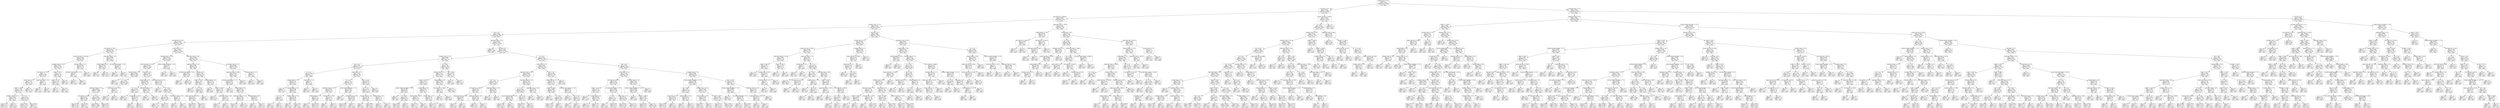 digraph Tree {
node [shape=box] ;
0 [label="content_type <= 12.5\ngini = 0.5\nsamples = 54000\nvalue = [27000, 27000]\nclass = spam"] ;
1 [label="has_html <= 0.5\ngini = 0.2259\nsamples = 24686\nvalue = [3205, 21481]\nclass = ham"] ;
0 -> 1 [labeldistance=2.5, labelangle=45, headlabel="True"] ;
2 [label="raw_mail_len <= 18485.5\ngini = 0.4588\nsamples = 8513\nvalue = [3034, 5479]\nclass = ham"] ;
1 -> 2 ;
3 [label="headers_count <= 17.5\ngini = 0.4149\nsamples = 7559\nvalue = [2220, 5339]\nclass = ham"] ;
2 -> 3 ;
4 [label="the <= 0.5\ngini = 0.3562\nsamples = 6464\nvalue = [1499, 4965]\nclass = ham"] ;
3 -> 4 ;
5 [label="raw_mail_len <= 240.5\ngini = 0.1823\nsamples = 3234\nvalue = [328, 2906]\nclass = ham"] ;
4 -> 5 ;
6 [label="raw_mail_len <= 233.5\ngini = 0.4871\nsamples = 460\nvalue = [193, 267]\nclass = ham"] ;
5 -> 6 ;
7 [label="spaces_over_len <= 0.1314\ngini = 0.3692\nsamples = 348\nvalue = [85, 263]\nclass = ham"] ;
6 -> 7 ;
8 [label="recipient_count <= 6.5\ngini = 0.2381\nsamples = 304\nvalue = [42, 262]\nclass = ham"] ;
7 -> 8 ;
9 [label="raw_mail_len <= 227.0\ngini = 0.2\nsamples = 284\nvalue = [32, 252]\nclass = ham"] ;
8 -> 9 ;
10 [label="parts_count <= 1.5\ngini = 0.168\nsamples = 270\nvalue = [25, 245]\nclass = ham"] ;
9 -> 10 ;
11 [label="mailer <= 505.5\ngini = 0.2748\nsamples = 152\nvalue = [25, 127]\nclass = ham"] ;
10 -> 11 ;
12 [label="headers_count <= 14.5\ngini = 0.4688\nsamples = 24\nvalue = [15, 9]\nclass = spam"] ;
11 -> 12 ;
13 [label="gini = 0.18\nsamples = 10\nvalue = [1, 9]\nclass = ham"] ;
12 -> 13 ;
14 [label="gini = 0.0\nsamples = 14\nvalue = [14, 0]\nclass = spam"] ;
12 -> 14 ;
15 [label="of <= 0.5\ngini = 0.144\nsamples = 128\nvalue = [10, 118]\nclass = ham"] ;
11 -> 15 ;
16 [label="gini = 0.1198\nsamples = 125\nvalue = [8, 117]\nclass = ham"] ;
15 -> 16 ;
17 [label="gini = 0.4444\nsamples = 3\nvalue = [2, 1]\nclass = spam"] ;
15 -> 17 ;
18 [label="gini = 0.0\nsamples = 118\nvalue = [0, 118]\nclass = ham"] ;
10 -> 18 ;
19 [label="uppercase_count <= 34.5\ngini = 0.5\nsamples = 14\nvalue = [7, 7]\nclass = spam"] ;
9 -> 19 ;
20 [label="gini = 0.0\nsamples = 7\nvalue = [7, 0]\nclass = spam"] ;
19 -> 20 ;
21 [label="gini = 0.0\nsamples = 7\nvalue = [0, 7]\nclass = ham"] ;
19 -> 21 ;
22 [label="mailer <= 412.5\ngini = 0.5\nsamples = 20\nvalue = [10, 10]\nclass = spam"] ;
8 -> 22 ;
23 [label="mailer <= 71.0\ngini = 0.1653\nsamples = 11\nvalue = [10, 1]\nclass = spam"] ;
22 -> 23 ;
24 [label="gini = 0.0\nsamples = 1\nvalue = [0, 1]\nclass = ham"] ;
23 -> 24 ;
25 [label="gini = 0.0\nsamples = 10\nvalue = [10, 0]\nclass = spam"] ;
23 -> 25 ;
26 [label="gini = 0.0\nsamples = 9\nvalue = [0, 9]\nclass = ham"] ;
22 -> 26 ;
27 [label="headers_count <= 11.5\ngini = 0.0444\nsamples = 44\nvalue = [43, 1]\nclass = spam"] ;
7 -> 27 ;
28 [label="raw_body_count_spaces <= 9.5\ngini = 0.5\nsamples = 2\nvalue = [1, 1]\nclass = spam"] ;
27 -> 28 ;
29 [label="gini = 0.0\nsamples = 1\nvalue = [0, 1]\nclass = ham"] ;
28 -> 29 ;
30 [label="gini = 0.0\nsamples = 1\nvalue = [1, 0]\nclass = spam"] ;
28 -> 30 ;
31 [label="gini = 0.0\nsamples = 42\nvalue = [42, 0]\nclass = spam"] ;
27 -> 31 ;
32 [label="spell_error_count <= 7.5\ngini = 0.0689\nsamples = 112\nvalue = [108, 4]\nclass = spam"] ;
6 -> 32 ;
33 [label="subject_length <= 8.0\ngini = 0.0183\nsamples = 108\nvalue = [107, 1]\nclass = spam"] ;
32 -> 33 ;
34 [label="gini = 0.0\nsamples = 1\nvalue = [0, 1]\nclass = ham"] ;
33 -> 34 ;
35 [label="gini = 0.0\nsamples = 107\nvalue = [107, 0]\nclass = spam"] ;
33 -> 35 ;
36 [label="raw_body_count_spaces <= 16.0\ngini = 0.375\nsamples = 4\nvalue = [1, 3]\nclass = ham"] ;
32 -> 36 ;
37 [label="gini = 0.0\nsamples = 1\nvalue = [1, 0]\nclass = spam"] ;
36 -> 37 ;
38 [label="gini = 0.0\nsamples = 3\nvalue = [0, 3]\nclass = ham"] ;
36 -> 38 ;
39 [label="parts_count <= 2.5\ngini = 0.0926\nsamples = 2774\nvalue = [135, 2639]\nclass = ham"] ;
5 -> 39 ;
40 [label="recipient_count <= 25.0\ngini = 0.0278\nsamples = 2338\nvalue = [33, 2305]\nclass = ham"] ;
39 -> 40 ;
41 [label="spaces_over_len <= 0.1218\ngini = 0.0254\nsamples = 2333\nvalue = [30, 2303]\nclass = ham"] ;
40 -> 41 ;
42 [label="headers_count <= 1.5\ngini = 0.0085\nsamples = 2102\nvalue = [9, 2093]\nclass = ham"] ;
41 -> 42 ;
43 [label="gini = 0.0\nsamples = 1\nvalue = [1, 0]\nclass = spam"] ;
42 -> 43 ;
44 [label="to <= 4.5\ngini = 0.0076\nsamples = 2101\nvalue = [8, 2093]\nclass = ham"] ;
42 -> 44 ;
45 [label="spell_error_count <= 7.5\ngini = 0.0067\nsamples = 2096\nvalue = [7, 2089]\nclass = ham"] ;
44 -> 45 ;
46 [label="raw_mail_len <= 799.5\ngini = 0.0465\nsamples = 168\nvalue = [4, 164]\nclass = ham"] ;
45 -> 46 ;
47 [label="gini = 0.0239\nsamples = 165\nvalue = [2, 163]\nclass = ham"] ;
46 -> 47 ;
48 [label="gini = 0.4444\nsamples = 3\nvalue = [2, 1]\nclass = spam"] ;
46 -> 48 ;
49 [label="for <= 1.5\ngini = 0.0031\nsamples = 1928\nvalue = [3, 1925]\nclass = ham"] ;
45 -> 49 ;
50 [label="gini = 0.0021\nsamples = 1886\nvalue = [2, 1884]\nclass = ham"] ;
49 -> 50 ;
51 [label="gini = 0.0465\nsamples = 42\nvalue = [1, 41]\nclass = ham"] ;
49 -> 51 ;
52 [label="spell_error_count <= 4.5\ngini = 0.32\nsamples = 5\nvalue = [1, 4]\nclass = ham"] ;
44 -> 52 ;
53 [label="gini = 0.0\nsamples = 1\nvalue = [1, 0]\nclass = spam"] ;
52 -> 53 ;
54 [label="gini = 0.0\nsamples = 4\nvalue = [0, 4]\nclass = ham"] ;
52 -> 54 ;
55 [label="has_link <= 0.5\ngini = 0.1653\nsamples = 231\nvalue = [21, 210]\nclass = ham"] ;
41 -> 55 ;
56 [label="content_type <= 7.5\ngini = 0.4996\nsamples = 37\nvalue = [18, 19]\nclass = ham"] ;
55 -> 56 ;
57 [label="to <= 3.5\ngini = 0.1884\nsamples = 19\nvalue = [17, 2]\nclass = spam"] ;
56 -> 57 ;
58 [label="gini = 0.0\nsamples = 16\nvalue = [16, 0]\nclass = spam"] ;
57 -> 58 ;
59 [label="raw_mail_len <= 447.0\ngini = 0.4444\nsamples = 3\nvalue = [1, 2]\nclass = ham"] ;
57 -> 59 ;
60 [label="gini = 0.0\nsamples = 1\nvalue = [1, 0]\nclass = spam"] ;
59 -> 60 ;
61 [label="gini = 0.0\nsamples = 2\nvalue = [0, 2]\nclass = ham"] ;
59 -> 61 ;
62 [label="spell_error_count <= 7.5\ngini = 0.1049\nsamples = 18\nvalue = [1, 17]\nclass = ham"] ;
56 -> 62 ;
63 [label="gini = 0.0\nsamples = 1\nvalue = [1, 0]\nclass = spam"] ;
62 -> 63 ;
64 [label="gini = 0.0\nsamples = 17\nvalue = [0, 17]\nclass = ham"] ;
62 -> 64 ;
65 [label="spaces_over_len <= 0.1221\ngini = 0.0304\nsamples = 194\nvalue = [3, 191]\nclass = ham"] ;
55 -> 65 ;
66 [label="gini = 0.0\nsamples = 1\nvalue = [1, 0]\nclass = spam"] ;
65 -> 66 ;
67 [label="of <= 2.5\ngini = 0.0205\nsamples = 193\nvalue = [2, 191]\nclass = ham"] ;
65 -> 67 ;
68 [label="for <= 1.5\ngini = 0.0106\nsamples = 187\nvalue = [1, 186]\nclass = ham"] ;
67 -> 68 ;
69 [label="gini = 0.0\nsamples = 176\nvalue = [0, 176]\nclass = ham"] ;
68 -> 69 ;
70 [label="gini = 0.1653\nsamples = 11\nvalue = [1, 10]\nclass = ham"] ;
68 -> 70 ;
71 [label="spell_error_count <= 14.5\ngini = 0.2778\nsamples = 6\nvalue = [1, 5]\nclass = ham"] ;
67 -> 71 ;
72 [label="gini = 0.0\nsamples = 5\nvalue = [0, 5]\nclass = ham"] ;
71 -> 72 ;
73 [label="gini = 0.0\nsamples = 1\nvalue = [1, 0]\nclass = spam"] ;
71 -> 73 ;
74 [label="content_transfer_encoding, <= 18.5\ngini = 0.48\nsamples = 5\nvalue = [3, 2]\nclass = spam"] ;
40 -> 74 ;
75 [label="gini = 0.0\nsamples = 2\nvalue = [0, 2]\nclass = ham"] ;
74 -> 75 ;
76 [label="gini = 0.0\nsamples = 3\nvalue = [3, 0]\nclass = spam"] ;
74 -> 76 ;
77 [label="spell_error_count <= 59.5\ngini = 0.3584\nsamples = 436\nvalue = [102, 334]\nclass = ham"] ;
39 -> 77 ;
78 [label="uppercase_count <= 22.5\ngini = 0.4901\nsamples = 156\nvalue = [89, 67]\nclass = spam"] ;
77 -> 78 ;
79 [label="raw_body_count_spaces <= 5.0\ngini = 0.054\nsamples = 36\nvalue = [1, 35]\nclass = ham"] ;
78 -> 79 ;
80 [label="gini = 0.0\nsamples = 1\nvalue = [1, 0]\nclass = spam"] ;
79 -> 80 ;
81 [label="gini = 0.0\nsamples = 35\nvalue = [0, 35]\nclass = ham"] ;
79 -> 81 ;
82 [label="has_link <= 0.5\ngini = 0.3911\nsamples = 120\nvalue = [88, 32]\nclass = spam"] ;
78 -> 82 ;
83 [label="mailer <= 122.0\ngini = 0.148\nsamples = 87\nvalue = [80, 7]\nclass = spam"] ;
82 -> 83 ;
84 [label="gini = 0.0\nsamples = 2\nvalue = [0, 2]\nclass = ham"] ;
83 -> 84 ;
85 [label="in <= 4.0\ngini = 0.1107\nsamples = 85\nvalue = [80, 5]\nclass = spam"] ;
83 -> 85 ;
86 [label="spaces_over_len <= 0.0503\ngini = 0.0907\nsamples = 84\nvalue = [80, 4]\nclass = spam"] ;
85 -> 86 ;
87 [label="gini = 0.0308\nsamples = 64\nvalue = [63, 1]\nclass = spam"] ;
86 -> 87 ;
88 [label="gini = 0.255\nsamples = 20\nvalue = [17, 3]\nclass = spam"] ;
86 -> 88 ;
89 [label="gini = 0.0\nsamples = 1\nvalue = [0, 1]\nclass = ham"] ;
85 -> 89 ;
90 [label="subject_length <= 19.5\ngini = 0.3673\nsamples = 33\nvalue = [8, 25]\nclass = ham"] ;
82 -> 90 ;
91 [label="gini = 0.0\nsamples = 5\nvalue = [5, 0]\nclass = spam"] ;
90 -> 91 ;
92 [label="mailer <= 1249.5\ngini = 0.1913\nsamples = 28\nvalue = [3, 25]\nclass = ham"] ;
90 -> 92 ;
93 [label="gini = 0.0\nsamples = 24\nvalue = [0, 24]\nclass = ham"] ;
92 -> 93 ;
94 [label="uppercase_count <= 54.0\ngini = 0.375\nsamples = 4\nvalue = [3, 1]\nclass = spam"] ;
92 -> 94 ;
95 [label="gini = 0.0\nsamples = 1\nvalue = [0, 1]\nclass = ham"] ;
94 -> 95 ;
96 [label="gini = 0.0\nsamples = 3\nvalue = [3, 0]\nclass = spam"] ;
94 -> 96 ;
97 [label="recipient_count <= 17.5\ngini = 0.0885\nsamples = 280\nvalue = [13, 267]\nclass = ham"] ;
77 -> 97 ;
98 [label="uppercase_count <= 7416.0\ngini = 0.0633\nsamples = 275\nvalue = [9, 266]\nclass = ham"] ;
97 -> 98 ;
99 [label="raw_body_count_spaces <= 5.5\ngini = 0.0431\nsamples = 272\nvalue = [6, 266]\nclass = ham"] ;
98 -> 99 ;
100 [label="gini = 0.0\nsamples = 3\nvalue = [3, 0]\nclass = spam"] ;
99 -> 100 ;
101 [label="content_type <= 8.5\ngini = 0.0221\nsamples = 269\nvalue = [3, 266]\nclass = ham"] ;
99 -> 101 ;
102 [label="spell_error_count <= 71.5\ngini = 0.0076\nsamples = 262\nvalue = [1, 261]\nclass = ham"] ;
101 -> 102 ;
103 [label="gini = 0.1975\nsamples = 9\nvalue = [1, 8]\nclass = ham"] ;
102 -> 103 ;
104 [label="gini = 0.0\nsamples = 253\nvalue = [0, 253]\nclass = ham"] ;
102 -> 104 ;
105 [label="subject_length <= 46.5\ngini = 0.4082\nsamples = 7\nvalue = [2, 5]\nclass = ham"] ;
101 -> 105 ;
106 [label="gini = 0.0\nsamples = 2\nvalue = [2, 0]\nclass = spam"] ;
105 -> 106 ;
107 [label="gini = 0.0\nsamples = 5\nvalue = [0, 5]\nclass = ham"] ;
105 -> 107 ;
108 [label="gini = 0.0\nsamples = 3\nvalue = [3, 0]\nclass = spam"] ;
98 -> 108 ;
109 [label="headers_count <= 13.5\ngini = 0.32\nsamples = 5\nvalue = [4, 1]\nclass = spam"] ;
97 -> 109 ;
110 [label="gini = 0.0\nsamples = 1\nvalue = [0, 1]\nclass = ham"] ;
109 -> 110 ;
111 [label="gini = 0.0\nsamples = 4\nvalue = [4, 0]\nclass = spam"] ;
109 -> 111 ;
112 [label="uppercase_count <= 0.5\ngini = 0.4622\nsamples = 3230\nvalue = [1171, 2059]\nclass = ham"] ;
4 -> 112 ;
113 [label="gini = 0.0\nsamples = 639\nvalue = [0, 639]\nclass = ham"] ;
112 -> 113 ;
114 [label="has_link <= 0.5\ngini = 0.4954\nsamples = 2591\nvalue = [1171, 1420]\nclass = ham"] ;
112 -> 114 ;
115 [label="headers_count <= 14.5\ngini = 0.3999\nsamples = 637\nvalue = [461, 176]\nclass = spam"] ;
114 -> 115 ;
116 [label="and <= 1.5\ngini = 0.4997\nsamples = 273\nvalue = [133, 140]\nclass = ham"] ;
115 -> 116 ;
117 [label="a <= 2.5\ngini = 0.2064\nsamples = 77\nvalue = [68, 9]\nclass = spam"] ;
116 -> 117 ;
118 [label="subject_length <= 7.0\ngini = 0.1123\nsamples = 67\nvalue = [63, 4]\nclass = spam"] ;
117 -> 118 ;
119 [label="gini = 0.0\nsamples = 2\nvalue = [0, 2]\nclass = ham"] ;
118 -> 119 ;
120 [label="subject_length <= 14.5\ngini = 0.0596\nsamples = 65\nvalue = [63, 2]\nclass = spam"] ;
118 -> 120 ;
121 [label="of <= 0.5\ngini = 0.32\nsamples = 5\nvalue = [4, 1]\nclass = spam"] ;
120 -> 121 ;
122 [label="gini = 0.0\nsamples = 4\nvalue = [4, 0]\nclass = spam"] ;
121 -> 122 ;
123 [label="gini = 0.0\nsamples = 1\nvalue = [0, 1]\nclass = ham"] ;
121 -> 123 ;
124 [label="headers_count <= 13.5\ngini = 0.0328\nsamples = 60\nvalue = [59, 1]\nclass = spam"] ;
120 -> 124 ;
125 [label="gini = 0.0\nsamples = 51\nvalue = [51, 0]\nclass = spam"] ;
124 -> 125 ;
126 [label="gini = 0.1975\nsamples = 9\nvalue = [8, 1]\nclass = spam"] ;
124 -> 126 ;
127 [label="parts_count <= 2.5\ngini = 0.5\nsamples = 10\nvalue = [5, 5]\nclass = spam"] ;
117 -> 127 ;
128 [label="gini = 0.0\nsamples = 5\nvalue = [0, 5]\nclass = ham"] ;
127 -> 128 ;
129 [label="gini = 0.0\nsamples = 5\nvalue = [5, 0]\nclass = spam"] ;
127 -> 129 ;
130 [label="parts_count <= 2.5\ngini = 0.4433\nsamples = 196\nvalue = [65, 131]\nclass = ham"] ;
116 -> 130 ;
131 [label="in <= 2.5\ngini = 0.2793\nsamples = 143\nvalue = [24, 119]\nclass = ham"] ;
130 -> 131 ;
132 [label="uppercase_count <= 87.5\ngini = 0.4938\nsamples = 45\nvalue = [20, 25]\nclass = ham"] ;
131 -> 132 ;
133 [label="subject_length <= 7.5\ngini = 0.375\nsamples = 32\nvalue = [8, 24]\nclass = ham"] ;
132 -> 133 ;
134 [label="gini = 0.0\nsamples = 4\nvalue = [4, 0]\nclass = spam"] ;
133 -> 134 ;
135 [label="gini = 0.2449\nsamples = 28\nvalue = [4, 24]\nclass = ham"] ;
133 -> 135 ;
136 [label="raw_mail_len <= 916.5\ngini = 0.142\nsamples = 13\nvalue = [12, 1]\nclass = spam"] ;
132 -> 136 ;
137 [label="gini = 0.0\nsamples = 1\nvalue = [0, 1]\nclass = ham"] ;
136 -> 137 ;
138 [label="gini = 0.0\nsamples = 12\nvalue = [12, 0]\nclass = spam"] ;
136 -> 138 ;
139 [label="content_transfer_encoding, <= 7.0\ngini = 0.0783\nsamples = 98\nvalue = [4, 94]\nclass = ham"] ;
131 -> 139 ;
140 [label="gini = 0.0\nsamples = 1\nvalue = [1, 0]\nclass = spam"] ;
139 -> 140 ;
141 [label="recipient_count <= 16.5\ngini = 0.0599\nsamples = 97\nvalue = [3, 94]\nclass = ham"] ;
139 -> 141 ;
142 [label="gini = 0.0408\nsamples = 96\nvalue = [2, 94]\nclass = ham"] ;
141 -> 142 ;
143 [label="gini = 0.0\nsamples = 1\nvalue = [1, 0]\nclass = spam"] ;
141 -> 143 ;
144 [label="has_cc <= 0.5\ngini = 0.3503\nsamples = 53\nvalue = [41, 12]\nclass = spam"] ;
130 -> 144 ;
145 [label="in <= 17.5\ngini = 0.2227\nsamples = 47\nvalue = [41, 6]\nclass = spam"] ;
144 -> 145 ;
146 [label="recipient_count <= 0.5\ngini = 0.1298\nsamples = 43\nvalue = [40, 3]\nclass = spam"] ;
145 -> 146 ;
147 [label="gini = 0.0\nsamples = 1\nvalue = [0, 1]\nclass = ham"] ;
146 -> 147 ;
148 [label="gini = 0.0907\nsamples = 42\nvalue = [40, 2]\nclass = spam"] ;
146 -> 148 ;
149 [label="content_type <= 6.5\ngini = 0.375\nsamples = 4\nvalue = [1, 3]\nclass = ham"] ;
145 -> 149 ;
150 [label="gini = 0.0\nsamples = 3\nvalue = [0, 3]\nclass = ham"] ;
149 -> 150 ;
151 [label="gini = 0.0\nsamples = 1\nvalue = [1, 0]\nclass = spam"] ;
149 -> 151 ;
152 [label="gini = 0.0\nsamples = 6\nvalue = [0, 6]\nclass = ham"] ;
144 -> 152 ;
153 [label="of <= 30.5\ngini = 0.1782\nsamples = 364\nvalue = [328, 36]\nclass = spam"] ;
115 -> 153 ;
154 [label="recipient_count <= 1.5\ngini = 0.132\nsamples = 352\nvalue = [327, 25]\nclass = spam"] ;
153 -> 154 ;
155 [label="mailer <= 934.5\ngini = 0.318\nsamples = 121\nvalue = [97, 24]\nclass = spam"] ;
154 -> 155 ;
156 [label="content_transfer_encoding, <= 19.5\ngini = 0.1435\nsamples = 90\nvalue = [83, 7]\nclass = spam"] ;
155 -> 156 ;
157 [label="gini = 0.0\nsamples = 3\nvalue = [0, 3]\nclass = ham"] ;
156 -> 157 ;
158 [label="to <= 29.0\ngini = 0.0877\nsamples = 87\nvalue = [83, 4]\nclass = spam"] ;
156 -> 158 ;
159 [label="gini = 0.0673\nsamples = 86\nvalue = [83, 3]\nclass = spam"] ;
158 -> 159 ;
160 [label="gini = 0.0\nsamples = 1\nvalue = [0, 1]\nclass = ham"] ;
158 -> 160 ;
161 [label="content_type <= 6.5\ngini = 0.4953\nsamples = 31\nvalue = [14, 17]\nclass = ham"] ;
155 -> 161 ;
162 [label="subject_length <= 96.5\ngini = 0.32\nsamples = 15\nvalue = [3, 12]\nclass = ham"] ;
161 -> 162 ;
163 [label="gini = 0.142\nsamples = 13\nvalue = [1, 12]\nclass = ham"] ;
162 -> 163 ;
164 [label="gini = 0.0\nsamples = 2\nvalue = [2, 0]\nclass = spam"] ;
162 -> 164 ;
165 [label="content_type <= 11.0\ngini = 0.4297\nsamples = 16\nvalue = [11, 5]\nclass = spam"] ;
161 -> 165 ;
166 [label="gini = 0.1528\nsamples = 12\nvalue = [11, 1]\nclass = spam"] ;
165 -> 166 ;
167 [label="gini = 0.0\nsamples = 4\nvalue = [0, 4]\nclass = ham"] ;
165 -> 167 ;
168 [label="subject_length <= 4.5\ngini = 0.0086\nsamples = 231\nvalue = [230, 1]\nclass = spam"] ;
154 -> 168 ;
169 [label="raw_mail_len <= 1068.0\ngini = 0.18\nsamples = 10\nvalue = [9, 1]\nclass = spam"] ;
168 -> 169 ;
170 [label="gini = 0.0\nsamples = 1\nvalue = [0, 1]\nclass = ham"] ;
169 -> 170 ;
171 [label="gini = 0.0\nsamples = 9\nvalue = [9, 0]\nclass = spam"] ;
169 -> 171 ;
172 [label="gini = 0.0\nsamples = 221\nvalue = [221, 0]\nclass = spam"] ;
168 -> 172 ;
173 [label="the <= 38.0\ngini = 0.1528\nsamples = 12\nvalue = [1, 11]\nclass = ham"] ;
153 -> 173 ;
174 [label="gini = 0.0\nsamples = 1\nvalue = [1, 0]\nclass = spam"] ;
173 -> 174 ;
175 [label="gini = 0.0\nsamples = 11\nvalue = [0, 11]\nclass = ham"] ;
173 -> 175 ;
176 [label="of <= 0.5\ngini = 0.4627\nsamples = 1954\nvalue = [710, 1244]\nclass = ham"] ;
114 -> 176 ;
177 [label="parts_count <= 1.5\ngini = 0.4833\nsamples = 612\nvalue = [362, 250]\nclass = spam"] ;
176 -> 177 ;
178 [label="uppercase_count <= 19.5\ngini = 0.4104\nsamples = 482\nvalue = [343, 139]\nclass = spam"] ;
177 -> 178 ;
179 [label="to <= 2.5\ngini = 0.4692\nsamples = 141\nvalue = [53, 88]\nclass = ham"] ;
178 -> 179 ;
180 [label="raw_mail_len <= 259.0\ngini = 0.084\nsamples = 91\nvalue = [4, 87]\nclass = ham"] ;
179 -> 180 ;
181 [label="spaces_over_len <= 0.1211\ngini = 0.4898\nsamples = 7\nvalue = [3, 4]\nclass = ham"] ;
180 -> 181 ;
182 [label="gini = 0.0\nsamples = 4\nvalue = [0, 4]\nclass = ham"] ;
181 -> 182 ;
183 [label="gini = 0.0\nsamples = 3\nvalue = [3, 0]\nclass = spam"] ;
181 -> 183 ;
184 [label="uppercase_count <= 18.5\ngini = 0.0235\nsamples = 84\nvalue = [1, 83]\nclass = ham"] ;
180 -> 184 ;
185 [label="gini = 0.0\nsamples = 82\nvalue = [0, 82]\nclass = ham"] ;
184 -> 185 ;
186 [label="gini = 0.5\nsamples = 2\nvalue = [1, 1]\nclass = spam"] ;
184 -> 186 ;
187 [label="uppercase_count <= 17.5\ngini = 0.0392\nsamples = 50\nvalue = [49, 1]\nclass = spam"] ;
179 -> 187 ;
188 [label="gini = 0.0\nsamples = 49\nvalue = [49, 0]\nclass = spam"] ;
187 -> 188 ;
189 [label="gini = 0.0\nsamples = 1\nvalue = [0, 1]\nclass = ham"] ;
187 -> 189 ;
190 [label="spell_error_count <= 32.5\ngini = 0.2544\nsamples = 341\nvalue = [290, 51]\nclass = spam"] ;
178 -> 190 ;
191 [label="a <= 2.5\ngini = 0.1658\nsamples = 318\nvalue = [289, 29]\nclass = spam"] ;
190 -> 191 ;
192 [label="has_non_english_chars <= 0.5\ngini = 0.1323\nsamples = 309\nvalue = [287, 22]\nclass = spam"] ;
191 -> 192 ;
193 [label="gini = 0.1165\nsamples = 306\nvalue = [287, 19]\nclass = spam"] ;
192 -> 193 ;
194 [label="gini = 0.0\nsamples = 3\nvalue = [0, 3]\nclass = ham"] ;
192 -> 194 ;
195 [label="and <= 1.5\ngini = 0.3457\nsamples = 9\nvalue = [2, 7]\nclass = ham"] ;
191 -> 195 ;
196 [label="gini = 0.4444\nsamples = 3\nvalue = [2, 1]\nclass = spam"] ;
195 -> 196 ;
197 [label="gini = 0.0\nsamples = 6\nvalue = [0, 6]\nclass = ham"] ;
195 -> 197 ;
198 [label="uppercase_count <= 53.0\ngini = 0.0832\nsamples = 23\nvalue = [1, 22]\nclass = ham"] ;
190 -> 198 ;
199 [label="gini = 0.0\nsamples = 1\nvalue = [1, 0]\nclass = spam"] ;
198 -> 199 ;
200 [label="gini = 0.0\nsamples = 22\nvalue = [0, 22]\nclass = ham"] ;
198 -> 200 ;
201 [label="and <= 7.0\ngini = 0.2496\nsamples = 130\nvalue = [19, 111]\nclass = ham"] ;
177 -> 201 ;
202 [label="content_type <= 6.5\ngini = 0.1761\nsamples = 123\nvalue = [12, 111]\nclass = ham"] ;
201 -> 202 ;
203 [label="mailer <= 209.5\ngini = 0.0868\nsamples = 110\nvalue = [5, 105]\nclass = ham"] ;
202 -> 203 ;
204 [label="gini = 0.0\nsamples = 1\nvalue = [1, 0]\nclass = spam"] ;
203 -> 204 ;
205 [label="a <= 9.5\ngini = 0.0707\nsamples = 109\nvalue = [4, 105]\nclass = ham"] ;
203 -> 205 ;
206 [label="gini = 0.054\nsamples = 108\nvalue = [3, 105]\nclass = ham"] ;
205 -> 206 ;
207 [label="gini = 0.0\nsamples = 1\nvalue = [1, 0]\nclass = spam"] ;
205 -> 207 ;
208 [label="raw_body_count_spaces <= 178.0\ngini = 0.497\nsamples = 13\nvalue = [7, 6]\nclass = spam"] ;
202 -> 208 ;
209 [label="gini = 0.0\nsamples = 5\nvalue = [5, 0]\nclass = spam"] ;
208 -> 209 ;
210 [label="the <= 3.0\ngini = 0.375\nsamples = 8\nvalue = [2, 6]\nclass = ham"] ;
208 -> 210 ;
211 [label="gini = 0.0\nsamples = 6\nvalue = [0, 6]\nclass = ham"] ;
210 -> 211 ;
212 [label="gini = 0.0\nsamples = 2\nvalue = [2, 0]\nclass = spam"] ;
210 -> 212 ;
213 [label="gini = 0.0\nsamples = 7\nvalue = [7, 0]\nclass = spam"] ;
201 -> 213 ;
214 [label="the <= 6.5\ngini = 0.3841\nsamples = 1342\nvalue = [348, 994]\nclass = ham"] ;
176 -> 214 ;
215 [label="parts_count <= 1.5\ngini = 0.2146\nsamples = 720\nvalue = [88, 632]\nclass = ham"] ;
214 -> 215 ;
216 [label="raw_mail_len <= 633.5\ngini = 0.306\nsamples = 419\nvalue = [79, 340]\nclass = ham"] ;
215 -> 216 ;
217 [label="mailer <= 175.5\ngini = 0.0575\nsamples = 135\nvalue = [4, 131]\nclass = ham"] ;
216 -> 217 ;
218 [label="gini = 0.0\nsamples = 1\nvalue = [1, 0]\nclass = spam"] ;
217 -> 218 ;
219 [label="content_type <= 3.0\ngini = 0.0438\nsamples = 134\nvalue = [3, 131]\nclass = ham"] ;
217 -> 219 ;
220 [label="gini = 0.0\nsamples = 122\nvalue = [0, 122]\nclass = ham"] ;
219 -> 220 ;
221 [label="gini = 0.375\nsamples = 12\nvalue = [3, 9]\nclass = ham"] ;
219 -> 221 ;
222 [label="raw_body_count_spaces <= 87.5\ngini = 0.3887\nsamples = 284\nvalue = [75, 209]\nclass = ham"] ;
216 -> 222 ;
223 [label="a <= 0.5\ngini = 0.375\nsamples = 20\nvalue = [15, 5]\nclass = spam"] ;
222 -> 223 ;
224 [label="gini = 0.0\nsamples = 11\nvalue = [11, 0]\nclass = spam"] ;
223 -> 224 ;
225 [label="gini = 0.4938\nsamples = 9\nvalue = [4, 5]\nclass = ham"] ;
223 -> 225 ;
226 [label="content_type <= 3.0\ngini = 0.3512\nsamples = 264\nvalue = [60, 204]\nclass = ham"] ;
222 -> 226 ;
227 [label="gini = 0.4344\nsamples = 138\nvalue = [44, 94]\nclass = ham"] ;
226 -> 227 ;
228 [label="gini = 0.2217\nsamples = 126\nvalue = [16, 110]\nclass = ham"] ;
226 -> 228 ;
229 [label="recipient_count <= 14.0\ngini = 0.058\nsamples = 301\nvalue = [9, 292]\nclass = ham"] ;
215 -> 229 ;
230 [label="content_transfer_encoding, <= 13.0\ngini = 0.0395\nsamples = 298\nvalue = [6, 292]\nclass = ham"] ;
229 -> 230 ;
231 [label="gini = 0.0\nsamples = 1\nvalue = [1, 0]\nclass = spam"] ;
230 -> 231 ;
232 [label="mailer <= 548.5\ngini = 0.0331\nsamples = 297\nvalue = [5, 292]\nclass = ham"] ;
230 -> 232 ;
233 [label="gini = 0.2285\nsamples = 38\nvalue = [5, 33]\nclass = ham"] ;
232 -> 233 ;
234 [label="gini = 0.0\nsamples = 259\nvalue = [0, 259]\nclass = ham"] ;
232 -> 234 ;
235 [label="gini = 0.0\nsamples = 3\nvalue = [3, 0]\nclass = spam"] ;
229 -> 235 ;
236 [label="recipient_count <= 1.5\ngini = 0.4866\nsamples = 622\nvalue = [260, 362]\nclass = ham"] ;
214 -> 236 ;
237 [label="content_transfer_encoding, <= 17.0\ngini = 0.4585\nsamples = 545\nvalue = [194, 351]\nclass = ham"] ;
236 -> 237 ;
238 [label="the <= 26.5\ngini = 0.447\nsamples = 86\nvalue = [57, 29]\nclass = spam"] ;
237 -> 238 ;
239 [label="parts_count <= 3.0\ngini = 0.4861\nsamples = 48\nvalue = [20, 28]\nclass = ham"] ;
238 -> 239 ;
240 [label="gini = 0.3878\nsamples = 38\nvalue = [10, 28]\nclass = ham"] ;
239 -> 240 ;
241 [label="gini = 0.0\nsamples = 10\nvalue = [10, 0]\nclass = spam"] ;
239 -> 241 ;
242 [label="subject_length <= 21.5\ngini = 0.0512\nsamples = 38\nvalue = [37, 1]\nclass = spam"] ;
238 -> 242 ;
243 [label="gini = 0.0\nsamples = 1\nvalue = [0, 1]\nclass = ham"] ;
242 -> 243 ;
244 [label="gini = 0.0\nsamples = 37\nvalue = [37, 0]\nclass = spam"] ;
242 -> 244 ;
245 [label="headers_count <= 11.5\ngini = 0.4188\nsamples = 459\nvalue = [137, 322]\nclass = ham"] ;
237 -> 245 ;
246 [label="subject_length <= 40.5\ngini = 0.2268\nsamples = 23\nvalue = [20, 3]\nclass = spam"] ;
245 -> 246 ;
247 [label="gini = 0.0907\nsamples = 21\nvalue = [20, 1]\nclass = spam"] ;
246 -> 247 ;
248 [label="gini = 0.0\nsamples = 2\nvalue = [0, 2]\nclass = ham"] ;
246 -> 248 ;
249 [label="mailer <= 497.5\ngini = 0.3927\nsamples = 436\nvalue = [117, 319]\nclass = ham"] ;
245 -> 249 ;
250 [label="gini = 0.4753\nsamples = 36\nvalue = [22, 14]\nclass = spam"] ;
249 -> 250 ;
251 [label="gini = 0.3622\nsamples = 400\nvalue = [95, 305]\nclass = ham"] ;
249 -> 251 ;
252 [label="has_cc <= 0.5\ngini = 0.2449\nsamples = 77\nvalue = [66, 11]\nclass = spam"] ;
236 -> 252 ;
253 [label="content_transfer_encoding, <= 10.5\ngini = 0.0894\nsamples = 64\nvalue = [61, 3]\nclass = spam"] ;
252 -> 253 ;
254 [label="gini = 0.0\nsamples = 2\nvalue = [0, 2]\nclass = ham"] ;
253 -> 254 ;
255 [label="has_non_english_chars <= 0.5\ngini = 0.0317\nsamples = 62\nvalue = [61, 1]\nclass = spam"] ;
253 -> 255 ;
256 [label="gini = 0.0\nsamples = 59\nvalue = [59, 0]\nclass = spam"] ;
255 -> 256 ;
257 [label="gini = 0.4444\nsamples = 3\nvalue = [2, 1]\nclass = spam"] ;
255 -> 257 ;
258 [label="headers_count <= 15.5\ngini = 0.4734\nsamples = 13\nvalue = [5, 8]\nclass = ham"] ;
252 -> 258 ;
259 [label="uppercase_count <= 258.0\ngini = 0.1975\nsamples = 9\nvalue = [1, 8]\nclass = ham"] ;
258 -> 259 ;
260 [label="gini = 0.0\nsamples = 8\nvalue = [0, 8]\nclass = ham"] ;
259 -> 260 ;
261 [label="gini = 0.0\nsamples = 1\nvalue = [1, 0]\nclass = spam"] ;
259 -> 261 ;
262 [label="gini = 0.0\nsamples = 4\nvalue = [4, 0]\nclass = spam"] ;
258 -> 262 ;
263 [label="has_link <= 0.5\ngini = 0.4498\nsamples = 1095\nvalue = [721, 374]\nclass = spam"] ;
3 -> 263 ;
264 [label="content_type <= 7.5\ngini = 0.1904\nsamples = 563\nvalue = [503, 60]\nclass = spam"] ;
263 -> 264 ;
265 [label="spaces_over_len <= 0.0166\ngini = 0.0995\nsamples = 514\nvalue = [487, 27]\nclass = spam"] ;
264 -> 265 ;
266 [label="spell_error_count <= 10.0\ngini = 0.3658\nsamples = 83\nvalue = [63, 20]\nclass = spam"] ;
265 -> 266 ;
267 [label="mailer <= 933.5\ngini = 0.0317\nsamples = 62\nvalue = [61, 1]\nclass = spam"] ;
266 -> 267 ;
268 [label="gini = 0.0\nsamples = 56\nvalue = [56, 0]\nclass = spam"] ;
267 -> 268 ;
269 [label="headers_count <= 19.5\ngini = 0.2778\nsamples = 6\nvalue = [5, 1]\nclass = spam"] ;
267 -> 269 ;
270 [label="recipient_count <= 21.5\ngini = 0.5\nsamples = 2\nvalue = [1, 1]\nclass = spam"] ;
269 -> 270 ;
271 [label="gini = 0.0\nsamples = 1\nvalue = [0, 1]\nclass = ham"] ;
270 -> 271 ;
272 [label="gini = 0.0\nsamples = 1\nvalue = [1, 0]\nclass = spam"] ;
270 -> 272 ;
273 [label="gini = 0.0\nsamples = 4\nvalue = [4, 0]\nclass = spam"] ;
269 -> 273 ;
274 [label="mailer <= 1225.0\ngini = 0.1723\nsamples = 21\nvalue = [2, 19]\nclass = ham"] ;
266 -> 274 ;
275 [label="gini = 0.0\nsamples = 19\nvalue = [0, 19]\nclass = ham"] ;
274 -> 275 ;
276 [label="gini = 0.0\nsamples = 2\nvalue = [2, 0]\nclass = spam"] ;
274 -> 276 ;
277 [label="uppercase_count <= 1.0\ngini = 0.032\nsamples = 431\nvalue = [424, 7]\nclass = spam"] ;
265 -> 277 ;
278 [label="content_type <= 6.5\ngini = 0.5\nsamples = 2\nvalue = [1, 1]\nclass = spam"] ;
277 -> 278 ;
279 [label="gini = 0.0\nsamples = 1\nvalue = [0, 1]\nclass = ham"] ;
278 -> 279 ;
280 [label="gini = 0.0\nsamples = 1\nvalue = [1, 0]\nclass = spam"] ;
278 -> 280 ;
281 [label="of <= 7.5\ngini = 0.0276\nsamples = 429\nvalue = [423, 6]\nclass = spam"] ;
277 -> 281 ;
282 [label="the <= 13.5\ngini = 0.006\nsamples = 335\nvalue = [334, 1]\nclass = spam"] ;
281 -> 282 ;
283 [label="gini = 0.0\nsamples = 302\nvalue = [302, 0]\nclass = spam"] ;
282 -> 283 ;
284 [label="raw_mail_len <= 1114.5\ngini = 0.0588\nsamples = 33\nvalue = [32, 1]\nclass = spam"] ;
282 -> 284 ;
285 [label="gini = 0.0\nsamples = 1\nvalue = [0, 1]\nclass = ham"] ;
284 -> 285 ;
286 [label="gini = 0.0\nsamples = 32\nvalue = [32, 0]\nclass = spam"] ;
284 -> 286 ;
287 [label="uppercase_count <= 95.0\ngini = 0.1007\nsamples = 94\nvalue = [89, 5]\nclass = spam"] ;
281 -> 287 ;
288 [label="headers_count <= 18.5\ngini = 0.5\nsamples = 6\nvalue = [3, 3]\nclass = spam"] ;
287 -> 288 ;
289 [label="gini = 0.0\nsamples = 2\nvalue = [0, 2]\nclass = ham"] ;
288 -> 289 ;
290 [label="the <= 9.5\ngini = 0.375\nsamples = 4\nvalue = [3, 1]\nclass = spam"] ;
288 -> 290 ;
291 [label="gini = 0.0\nsamples = 1\nvalue = [0, 1]\nclass = ham"] ;
290 -> 291 ;
292 [label="gini = 0.0\nsamples = 3\nvalue = [3, 0]\nclass = spam"] ;
290 -> 292 ;
293 [label="mailer <= 275.0\ngini = 0.0444\nsamples = 88\nvalue = [86, 2]\nclass = spam"] ;
287 -> 293 ;
294 [label="uppercase_count <= 1581.0\ngini = 0.5\nsamples = 2\nvalue = [1, 1]\nclass = spam"] ;
293 -> 294 ;
295 [label="gini = 0.0\nsamples = 1\nvalue = [1, 0]\nclass = spam"] ;
294 -> 295 ;
296 [label="gini = 0.0\nsamples = 1\nvalue = [0, 1]\nclass = ham"] ;
294 -> 296 ;
297 [label="raw_mail_len <= 2236.0\ngini = 0.023\nsamples = 86\nvalue = [85, 1]\nclass = spam"] ;
293 -> 297 ;
298 [label="to <= 13.5\ngini = 0.2449\nsamples = 7\nvalue = [6, 1]\nclass = spam"] ;
297 -> 298 ;
299 [label="gini = 0.0\nsamples = 6\nvalue = [6, 0]\nclass = spam"] ;
298 -> 299 ;
300 [label="gini = 0.0\nsamples = 1\nvalue = [0, 1]\nclass = ham"] ;
298 -> 300 ;
301 [label="gini = 0.0\nsamples = 79\nvalue = [79, 0]\nclass = spam"] ;
297 -> 301 ;
302 [label="recipient_count <= 1.5\ngini = 0.4398\nsamples = 49\nvalue = [16, 33]\nclass = ham"] ;
264 -> 302 ;
303 [label="spaces_over_len <= 0.2088\ngini = 0.1928\nsamples = 37\nvalue = [4, 33]\nclass = ham"] ;
302 -> 303 ;
304 [label="parts_count <= 2.5\ngini = 0.1078\nsamples = 35\nvalue = [2, 33]\nclass = ham"] ;
303 -> 304 ;
305 [label="gini = 0.0\nsamples = 32\nvalue = [0, 32]\nclass = ham"] ;
304 -> 305 ;
306 [label="of <= 6.5\ngini = 0.4444\nsamples = 3\nvalue = [2, 1]\nclass = spam"] ;
304 -> 306 ;
307 [label="gini = 0.0\nsamples = 2\nvalue = [2, 0]\nclass = spam"] ;
306 -> 307 ;
308 [label="gini = 0.0\nsamples = 1\nvalue = [0, 1]\nclass = ham"] ;
306 -> 308 ;
309 [label="gini = 0.0\nsamples = 2\nvalue = [2, 0]\nclass = spam"] ;
303 -> 309 ;
310 [label="gini = 0.0\nsamples = 12\nvalue = [12, 0]\nclass = spam"] ;
302 -> 310 ;
311 [label="headers_count <= 20.5\ngini = 0.4837\nsamples = 532\nvalue = [218, 314]\nclass = ham"] ;
263 -> 311 ;
312 [label="content_type <= 3.0\ngini = 0.4375\nsamples = 430\nvalue = [139, 291]\nclass = ham"] ;
311 -> 312 ;
313 [label="subject_length <= 29.0\ngini = 0.0928\nsamples = 41\nvalue = [39, 2]\nclass = spam"] ;
312 -> 313 ;
314 [label="gini = 0.0\nsamples = 2\nvalue = [0, 2]\nclass = ham"] ;
313 -> 314 ;
315 [label="gini = 0.0\nsamples = 39\nvalue = [39, 0]\nclass = spam"] ;
313 -> 315 ;
316 [label="recipient_count <= 1.5\ngini = 0.382\nsamples = 389\nvalue = [100, 289]\nclass = ham"] ;
312 -> 316 ;
317 [label="in <= 9.5\ngini = 0.3025\nsamples = 323\nvalue = [60, 263]\nclass = ham"] ;
316 -> 317 ;
318 [label="spaces_over_len <= 0.2363\ngini = 0.2407\nsamples = 293\nvalue = [41, 252]\nclass = ham"] ;
317 -> 318 ;
319 [label="headers_count <= 18.5\ngini = 0.2277\nsamples = 290\nvalue = [38, 252]\nclass = ham"] ;
318 -> 319 ;
320 [label="spell_error_count <= 0.5\ngini = 0.1372\nsamples = 162\nvalue = [12, 150]\nclass = ham"] ;
319 -> 320 ;
321 [label="mailer <= 915.0\ngini = 0.4444\nsamples = 3\nvalue = [2, 1]\nclass = spam"] ;
320 -> 321 ;
322 [label="gini = 0.0\nsamples = 2\nvalue = [2, 0]\nclass = spam"] ;
321 -> 322 ;
323 [label="gini = 0.0\nsamples = 1\nvalue = [0, 1]\nclass = ham"] ;
321 -> 323 ;
324 [label="raw_mail_len <= 392.0\ngini = 0.1179\nsamples = 159\nvalue = [10, 149]\nclass = ham"] ;
320 -> 324 ;
325 [label="gini = 0.5\nsamples = 2\nvalue = [1, 1]\nclass = spam"] ;
324 -> 325 ;
326 [label="gini = 0.1081\nsamples = 157\nvalue = [9, 148]\nclass = ham"] ;
324 -> 326 ;
327 [label="parts_count <= 2.5\ngini = 0.3237\nsamples = 128\nvalue = [26, 102]\nclass = ham"] ;
319 -> 327 ;
328 [label="mailer <= 1284.0\ngini = 0.2524\nsamples = 108\nvalue = [16, 92]\nclass = ham"] ;
327 -> 328 ;
329 [label="gini = 0.12\nsamples = 78\nvalue = [5, 73]\nclass = ham"] ;
328 -> 329 ;
330 [label="gini = 0.4644\nsamples = 30\nvalue = [11, 19]\nclass = ham"] ;
328 -> 330 ;
331 [label="spaces_over_len <= 0.1013\ngini = 0.5\nsamples = 20\nvalue = [10, 10]\nclass = spam"] ;
327 -> 331 ;
332 [label="gini = 0.2975\nsamples = 11\nvalue = [2, 9]\nclass = ham"] ;
331 -> 332 ;
333 [label="gini = 0.1975\nsamples = 9\nvalue = [8, 1]\nclass = spam"] ;
331 -> 333 ;
334 [label="gini = 0.0\nsamples = 3\nvalue = [3, 0]\nclass = spam"] ;
318 -> 334 ;
335 [label="and <= 23.5\ngini = 0.4644\nsamples = 30\nvalue = [19, 11]\nclass = spam"] ;
317 -> 335 ;
336 [label="headers_count <= 19.5\ngini = 0.1107\nsamples = 17\nvalue = [16, 1]\nclass = spam"] ;
335 -> 336 ;
337 [label="gini = 0.0\nsamples = 16\nvalue = [16, 0]\nclass = spam"] ;
336 -> 337 ;
338 [label="gini = 0.0\nsamples = 1\nvalue = [0, 1]\nclass = ham"] ;
336 -> 338 ;
339 [label="subject_length <= 29.5\ngini = 0.355\nsamples = 13\nvalue = [3, 10]\nclass = ham"] ;
335 -> 339 ;
340 [label="a <= 8.0\ngini = 0.375\nsamples = 4\nvalue = [3, 1]\nclass = spam"] ;
339 -> 340 ;
341 [label="gini = 0.0\nsamples = 1\nvalue = [0, 1]\nclass = ham"] ;
340 -> 341 ;
342 [label="gini = 0.0\nsamples = 3\nvalue = [3, 0]\nclass = spam"] ;
340 -> 342 ;
343 [label="gini = 0.0\nsamples = 9\nvalue = [0, 9]\nclass = ham"] ;
339 -> 343 ;
344 [label="raw_mail_len <= 989.0\ngini = 0.4775\nsamples = 66\nvalue = [40, 26]\nclass = spam"] ;
316 -> 344 ;
345 [label="recipient_count <= 31.5\ngini = 0.2934\nsamples = 28\nvalue = [5, 23]\nclass = ham"] ;
344 -> 345 ;
346 [label="spaces_over_len <= 0.1216\ngini = 0.2041\nsamples = 26\nvalue = [3, 23]\nclass = ham"] ;
345 -> 346 ;
347 [label="parts_count <= 2.5\ngini = 0.0799\nsamples = 24\nvalue = [1, 23]\nclass = ham"] ;
346 -> 347 ;
348 [label="gini = 0.0\nsamples = 23\nvalue = [0, 23]\nclass = ham"] ;
347 -> 348 ;
349 [label="gini = 0.0\nsamples = 1\nvalue = [1, 0]\nclass = spam"] ;
347 -> 349 ;
350 [label="gini = 0.0\nsamples = 2\nvalue = [2, 0]\nclass = spam"] ;
346 -> 350 ;
351 [label="gini = 0.0\nsamples = 2\nvalue = [2, 0]\nclass = spam"] ;
345 -> 351 ;
352 [label="content_transfer_encoding, <= 11.5\ngini = 0.1454\nsamples = 38\nvalue = [35, 3]\nclass = spam"] ;
344 -> 352 ;
353 [label="of <= 12.5\ngini = 0.4444\nsamples = 3\nvalue = [1, 2]\nclass = ham"] ;
352 -> 353 ;
354 [label="gini = 0.0\nsamples = 1\nvalue = [1, 0]\nclass = spam"] ;
353 -> 354 ;
355 [label="gini = 0.0\nsamples = 2\nvalue = [0, 2]\nclass = ham"] ;
353 -> 355 ;
356 [label="has_body <= 0.5\ngini = 0.0555\nsamples = 35\nvalue = [34, 1]\nclass = spam"] ;
352 -> 356 ;
357 [label="subject_length <= 21.5\ngini = 0.5\nsamples = 2\nvalue = [1, 1]\nclass = spam"] ;
356 -> 357 ;
358 [label="gini = 0.0\nsamples = 1\nvalue = [0, 1]\nclass = ham"] ;
357 -> 358 ;
359 [label="gini = 0.0\nsamples = 1\nvalue = [1, 0]\nclass = spam"] ;
357 -> 359 ;
360 [label="gini = 0.0\nsamples = 33\nvalue = [33, 0]\nclass = spam"] ;
356 -> 360 ;
361 [label="of <= 3.5\ngini = 0.3493\nsamples = 102\nvalue = [79, 23]\nclass = spam"] ;
311 -> 361 ;
362 [label="headers_count <= 23.5\ngini = 0.4824\nsamples = 32\nvalue = [13, 19]\nclass = ham"] ;
361 -> 362 ;
363 [label="spaces_over_len <= 0.1384\ngini = 0.3935\nsamples = 26\nvalue = [7, 19]\nclass = ham"] ;
362 -> 363 ;
364 [label="spaces_over_len <= 0.0194\ngini = 0.2355\nsamples = 22\nvalue = [3, 19]\nclass = ham"] ;
363 -> 364 ;
365 [label="gini = 0.0\nsamples = 3\nvalue = [3, 0]\nclass = spam"] ;
364 -> 365 ;
366 [label="gini = 0.0\nsamples = 19\nvalue = [0, 19]\nclass = ham"] ;
364 -> 366 ;
367 [label="gini = 0.0\nsamples = 4\nvalue = [4, 0]\nclass = spam"] ;
363 -> 367 ;
368 [label="gini = 0.0\nsamples = 6\nvalue = [6, 0]\nclass = spam"] ;
362 -> 368 ;
369 [label="content_transfer_encoding, <= 13.5\ngini = 0.1078\nsamples = 70\nvalue = [66, 4]\nclass = spam"] ;
361 -> 369 ;
370 [label="spell_error_count <= 219.5\ngini = 0.5\nsamples = 6\nvalue = [3, 3]\nclass = spam"] ;
369 -> 370 ;
371 [label="gini = 0.0\nsamples = 3\nvalue = [0, 3]\nclass = ham"] ;
370 -> 371 ;
372 [label="gini = 0.0\nsamples = 3\nvalue = [3, 0]\nclass = spam"] ;
370 -> 372 ;
373 [label="uppercase_count <= 2718.0\ngini = 0.0308\nsamples = 64\nvalue = [63, 1]\nclass = spam"] ;
369 -> 373 ;
374 [label="gini = 0.0\nsamples = 63\nvalue = [63, 0]\nclass = spam"] ;
373 -> 374 ;
375 [label="gini = 0.0\nsamples = 1\nvalue = [0, 1]\nclass = ham"] ;
373 -> 375 ;
376 [label="uppercase_count <= 739.0\ngini = 0.2504\nsamples = 954\nvalue = [814, 140]\nclass = spam"] ;
2 -> 376 ;
377 [label="subject_length <= 16.0\ngini = 0.1014\nsamples = 56\nvalue = [3, 53]\nclass = ham"] ;
376 -> 377 ;
378 [label="raw_mail_len <= 44657.5\ngini = 0.4444\nsamples = 3\nvalue = [2, 1]\nclass = spam"] ;
377 -> 378 ;
379 [label="gini = 0.0\nsamples = 2\nvalue = [2, 0]\nclass = spam"] ;
378 -> 379 ;
380 [label="gini = 0.0\nsamples = 1\nvalue = [0, 1]\nclass = ham"] ;
378 -> 380 ;
381 [label="raw_mail_len <= 19347.5\ngini = 0.037\nsamples = 53\nvalue = [1, 52]\nclass = ham"] ;
377 -> 381 ;
382 [label="spell_error_count <= 598.5\ngini = 0.2778\nsamples = 6\nvalue = [1, 5]\nclass = ham"] ;
381 -> 382 ;
383 [label="gini = 0.0\nsamples = 1\nvalue = [1, 0]\nclass = spam"] ;
382 -> 383 ;
384 [label="gini = 0.0\nsamples = 5\nvalue = [0, 5]\nclass = ham"] ;
382 -> 384 ;
385 [label="gini = 0.0\nsamples = 47\nvalue = [0, 47]\nclass = ham"] ;
381 -> 385 ;
386 [label="content_type <= 6.5\ngini = 0.175\nsamples = 898\nvalue = [811, 87]\nclass = spam"] ;
376 -> 386 ;
387 [label="in <= 32.5\ngini = 0.4918\nsamples = 156\nvalue = [88, 68]\nclass = spam"] ;
386 -> 387 ;
388 [label="recipient_count <= 3.5\ngini = 0.1362\nsamples = 68\nvalue = [5, 63]\nclass = ham"] ;
387 -> 388 ;
389 [label="spaces_over_len <= 0.2076\ngini = 0.0868\nsamples = 66\nvalue = [3, 63]\nclass = ham"] ;
388 -> 389 ;
390 [label="subject_length <= 30.5\ngini = 0.0596\nsamples = 65\nvalue = [2, 63]\nclass = ham"] ;
389 -> 390 ;
391 [label="headers_count <= 14.0\ngini = 0.4444\nsamples = 6\nvalue = [2, 4]\nclass = ham"] ;
390 -> 391 ;
392 [label="gini = 0.0\nsamples = 2\nvalue = [2, 0]\nclass = spam"] ;
391 -> 392 ;
393 [label="gini = 0.0\nsamples = 4\nvalue = [0, 4]\nclass = ham"] ;
391 -> 393 ;
394 [label="gini = 0.0\nsamples = 59\nvalue = [0, 59]\nclass = ham"] ;
390 -> 394 ;
395 [label="gini = 0.0\nsamples = 1\nvalue = [1, 0]\nclass = spam"] ;
389 -> 395 ;
396 [label="gini = 0.0\nsamples = 2\nvalue = [2, 0]\nclass = spam"] ;
388 -> 396 ;
397 [label="spell_error_count <= 1438.0\ngini = 0.1072\nsamples = 88\nvalue = [83, 5]\nclass = spam"] ;
387 -> 397 ;
398 [label="for <= 18.5\ngini = 0.0681\nsamples = 85\nvalue = [82, 3]\nclass = spam"] ;
397 -> 398 ;
399 [label="parts_count <= 2.0\ngini = 0.4444\nsamples = 6\nvalue = [4, 2]\nclass = spam"] ;
398 -> 399 ;
400 [label="gini = 0.0\nsamples = 2\nvalue = [0, 2]\nclass = ham"] ;
399 -> 400 ;
401 [label="gini = 0.0\nsamples = 4\nvalue = [4, 0]\nclass = spam"] ;
399 -> 401 ;
402 [label="raw_mail_len <= 44401.0\ngini = 0.025\nsamples = 79\nvalue = [78, 1]\nclass = spam"] ;
398 -> 402 ;
403 [label="gini = 0.0\nsamples = 76\nvalue = [76, 0]\nclass = spam"] ;
402 -> 403 ;
404 [label="headers_count <= 18.0\ngini = 0.4444\nsamples = 3\nvalue = [2, 1]\nclass = spam"] ;
402 -> 404 ;
405 [label="gini = 0.0\nsamples = 1\nvalue = [0, 1]\nclass = ham"] ;
404 -> 405 ;
406 [label="gini = 0.0\nsamples = 2\nvalue = [2, 0]\nclass = spam"] ;
404 -> 406 ;
407 [label="raw_body_count_spaces <= 18653.5\ngini = 0.4444\nsamples = 3\nvalue = [1, 2]\nclass = ham"] ;
397 -> 407 ;
408 [label="gini = 0.0\nsamples = 2\nvalue = [0, 2]\nclass = ham"] ;
407 -> 408 ;
409 [label="gini = 0.0\nsamples = 1\nvalue = [1, 0]\nclass = spam"] ;
407 -> 409 ;
410 [label="spaces_over_len <= 0.2222\ngini = 0.0499\nsamples = 742\nvalue = [723, 19]\nclass = spam"] ;
386 -> 410 ;
411 [label="subject_length <= 127.0\ngini = 0.0424\nsamples = 738\nvalue = [722, 16]\nclass = spam"] ;
410 -> 411 ;
412 [label="content_type <= 7.5\ngini = 0.0348\nsamples = 733\nvalue = [720, 13]\nclass = spam"] ;
411 -> 412 ;
413 [label="uppercase_count <= 1495.0\ngini = 0.0129\nsamples = 617\nvalue = [613, 4]\nclass = spam"] ;
412 -> 413 ;
414 [label="of <= 16.0\ngini = 0.2449\nsamples = 7\nvalue = [6, 1]\nclass = spam"] ;
413 -> 414 ;
415 [label="gini = 0.0\nsamples = 1\nvalue = [0, 1]\nclass = ham"] ;
414 -> 415 ;
416 [label="gini = 0.0\nsamples = 6\nvalue = [6, 0]\nclass = spam"] ;
414 -> 416 ;
417 [label="headers_count <= 13.5\ngini = 0.0098\nsamples = 610\nvalue = [607, 3]\nclass = spam"] ;
413 -> 417 ;
418 [label="uppercase_count <= 20535.5\ngini = 0.142\nsamples = 13\nvalue = [12, 1]\nclass = spam"] ;
417 -> 418 ;
419 [label="gini = 0.0\nsamples = 1\nvalue = [0, 1]\nclass = ham"] ;
418 -> 419 ;
420 [label="gini = 0.0\nsamples = 12\nvalue = [12, 0]\nclass = spam"] ;
418 -> 420 ;
421 [label="headers_count <= 14.5\ngini = 0.0067\nsamples = 597\nvalue = [595, 2]\nclass = spam"] ;
417 -> 421 ;
422 [label="uppercase_count <= 18635.5\ngini = 0.0396\nsamples = 99\nvalue = [97, 2]\nclass = spam"] ;
421 -> 422 ;
423 [label="subject_length <= 13.5\ngini = 0.2778\nsamples = 6\nvalue = [5, 1]\nclass = spam"] ;
422 -> 423 ;
424 [label="gini = 0.0\nsamples = 1\nvalue = [0, 1]\nclass = ham"] ;
423 -> 424 ;
425 [label="gini = 0.0\nsamples = 5\nvalue = [5, 0]\nclass = spam"] ;
423 -> 425 ;
426 [label="parts_count <= 5.5\ngini = 0.0213\nsamples = 93\nvalue = [92, 1]\nclass = spam"] ;
422 -> 426 ;
427 [label="gini = 0.0\nsamples = 86\nvalue = [86, 0]\nclass = spam"] ;
426 -> 427 ;
428 [label="gini = 0.2449\nsamples = 7\nvalue = [6, 1]\nclass = spam"] ;
426 -> 428 ;
429 [label="gini = 0.0\nsamples = 498\nvalue = [498, 0]\nclass = spam"] ;
421 -> 429 ;
430 [label="the <= 2.5\ngini = 0.1431\nsamples = 116\nvalue = [107, 9]\nclass = spam"] ;
412 -> 430 ;
431 [label="raw_mail_len <= 24714.0\ngini = 0.2449\nsamples = 7\nvalue = [1, 6]\nclass = ham"] ;
430 -> 431 ;
432 [label="gini = 0.0\nsamples = 1\nvalue = [1, 0]\nclass = spam"] ;
431 -> 432 ;
433 [label="gini = 0.0\nsamples = 6\nvalue = [0, 6]\nclass = ham"] ;
431 -> 433 ;
434 [label="raw_body_count_spaces <= 6335.0\ngini = 0.0535\nsamples = 109\nvalue = [106, 3]\nclass = spam"] ;
430 -> 434 ;
435 [label="to <= 1.5\ngini = 0.0364\nsamples = 108\nvalue = [106, 2]\nclass = spam"] ;
434 -> 435 ;
436 [label="gini = 0.0\nsamples = 1\nvalue = [0, 1]\nclass = ham"] ;
435 -> 436 ;
437 [label="the <= 5.0\ngini = 0.0185\nsamples = 107\nvalue = [106, 1]\nclass = spam"] ;
435 -> 437 ;
438 [label="is_mulipart <= 0.5\ngini = 0.4444\nsamples = 3\nvalue = [2, 1]\nclass = spam"] ;
437 -> 438 ;
439 [label="gini = 0.0\nsamples = 1\nvalue = [0, 1]\nclass = ham"] ;
438 -> 439 ;
440 [label="gini = 0.0\nsamples = 2\nvalue = [2, 0]\nclass = spam"] ;
438 -> 440 ;
441 [label="gini = 0.0\nsamples = 104\nvalue = [104, 0]\nclass = spam"] ;
437 -> 441 ;
442 [label="gini = 0.0\nsamples = 1\nvalue = [0, 1]\nclass = ham"] ;
434 -> 442 ;
443 [label="uppercase_count <= 36701.5\ngini = 0.48\nsamples = 5\nvalue = [2, 3]\nclass = ham"] ;
411 -> 443 ;
444 [label="gini = 0.0\nsamples = 3\nvalue = [0, 3]\nclass = ham"] ;
443 -> 444 ;
445 [label="gini = 0.0\nsamples = 2\nvalue = [2, 0]\nclass = spam"] ;
443 -> 445 ;
446 [label="parts_count <= 1.5\ngini = 0.375\nsamples = 4\nvalue = [1, 3]\nclass = ham"] ;
410 -> 446 ;
447 [label="gini = 0.0\nsamples = 3\nvalue = [0, 3]\nclass = ham"] ;
446 -> 447 ;
448 [label="gini = 0.0\nsamples = 1\nvalue = [1, 0]\nclass = spam"] ;
446 -> 448 ;
449 [label="spaces_over_len <= 0.8015\ngini = 0.0209\nsamples = 16173\nvalue = [171, 16002]\nclass = ham"] ;
1 -> 449 ;
450 [label="a <= 19.5\ngini = 0.0182\nsamples = 16150\nvalue = [148, 16002]\nclass = ham"] ;
449 -> 450 ;
451 [label="headers_count <= 21.5\ngini = 0.0131\nsamples = 15875\nvalue = [105, 15770]\nclass = ham"] ;
450 -> 451 ;
452 [label="headers_count <= 18.5\ngini = 0.0116\nsamples = 15829\nvalue = [92, 15737]\nclass = ham"] ;
451 -> 452 ;
453 [label="the <= 50.5\ngini = 0.008\nsamples = 15385\nvalue = [62, 15323]\nclass = ham"] ;
452 -> 453 ;
454 [label="to <= 8.5\ngini = 0.0071\nsamples = 15335\nvalue = [55, 15280]\nclass = ham"] ;
453 -> 454 ;
455 [label="the <= 18.5\ngini = 0.0039\nsamples = 14185\nvalue = [28, 14157]\nclass = ham"] ;
454 -> 455 ;
456 [label="spell_error_count <= 18.5\ngini = 0.0037\nsamples = 14153\nvalue = [26, 14127]\nclass = ham"] ;
455 -> 456 ;
457 [label="content_type <= 3.0\ngini = 0.0279\nsamples = 635\nvalue = [9, 626]\nclass = ham"] ;
456 -> 457 ;
458 [label="gini = 0.0\nsamples = 4\nvalue = [4, 0]\nclass = spam"] ;
457 -> 458 ;
459 [label="uppercase_count <= 195.5\ngini = 0.0157\nsamples = 631\nvalue = [5, 626]\nclass = ham"] ;
457 -> 459 ;
460 [label="recipient_count <= 14.5\ngini = 0.0064\nsamples = 626\nvalue = [2, 624]\nclass = ham"] ;
459 -> 460 ;
461 [label="gini = 0.0032\nsamples = 625\nvalue = [1, 624]\nclass = ham"] ;
460 -> 461 ;
462 [label="gini = 0.0\nsamples = 1\nvalue = [1, 0]\nclass = spam"] ;
460 -> 462 ;
463 [label="uppercase_count <= 214.5\ngini = 0.48\nsamples = 5\nvalue = [3, 2]\nclass = spam"] ;
459 -> 463 ;
464 [label="gini = 0.0\nsamples = 3\nvalue = [3, 0]\nclass = spam"] ;
463 -> 464 ;
465 [label="gini = 0.0\nsamples = 2\nvalue = [0, 2]\nclass = ham"] ;
463 -> 465 ;
466 [label="mailer <= 355.0\ngini = 0.0025\nsamples = 13518\nvalue = [17, 13501]\nclass = ham"] ;
456 -> 466 ;
467 [label="mailer <= 322.5\ngini = 0.0383\nsamples = 307\nvalue = [6, 301]\nclass = ham"] ;
466 -> 467 ;
468 [label="the <= 2.5\ngini = 0.026\nsamples = 304\nvalue = [4, 300]\nclass = ham"] ;
467 -> 468 ;
469 [label="gini = 0.0069\nsamples = 288\nvalue = [1, 287]\nclass = ham"] ;
468 -> 469 ;
470 [label="gini = 0.3047\nsamples = 16\nvalue = [3, 13]\nclass = ham"] ;
468 -> 470 ;
471 [label="the <= 7.5\ngini = 0.4444\nsamples = 3\nvalue = [2, 1]\nclass = spam"] ;
467 -> 471 ;
472 [label="gini = 0.0\nsamples = 2\nvalue = [2, 0]\nclass = spam"] ;
471 -> 472 ;
473 [label="gini = 0.0\nsamples = 1\nvalue = [0, 1]\nclass = ham"] ;
471 -> 473 ;
474 [label="of <= 5.5\ngini = 0.0017\nsamples = 13211\nvalue = [11, 13200]\nclass = ham"] ;
466 -> 474 ;
475 [label="spell_error_count <= 52.5\ngini = 0.0009\nsamples = 12682\nvalue = [6, 12676]\nclass = ham"] ;
474 -> 475 ;
476 [label="gini = 0.0033\nsamples = 3658\nvalue = [6, 3652]\nclass = ham"] ;
475 -> 476 ;
477 [label="gini = 0.0\nsamples = 9024\nvalue = [0, 9024]\nclass = ham"] ;
475 -> 477 ;
478 [label="subject_length <= 0.5\ngini = 0.0187\nsamples = 529\nvalue = [5, 524]\nclass = ham"] ;
474 -> 478 ;
479 [label="gini = 0.0\nsamples = 1\nvalue = [1, 0]\nclass = spam"] ;
478 -> 479 ;
480 [label="gini = 0.015\nsamples = 528\nvalue = [4, 524]\nclass = ham"] ;
478 -> 480 ;
481 [label="has_body <= 0.5\ngini = 0.1172\nsamples = 32\nvalue = [2, 30]\nclass = ham"] ;
455 -> 481 ;
482 [label="gini = 0.0\nsamples = 1\nvalue = [1, 0]\nclass = spam"] ;
481 -> 482 ;
483 [label="and <= 3.5\ngini = 0.0624\nsamples = 31\nvalue = [1, 30]\nclass = ham"] ;
481 -> 483 ;
484 [label="gini = 0.0\nsamples = 1\nvalue = [1, 0]\nclass = spam"] ;
483 -> 484 ;
485 [label="gini = 0.0\nsamples = 30\nvalue = [0, 30]\nclass = ham"] ;
483 -> 485 ;
486 [label="headers_count <= 13.5\ngini = 0.0459\nsamples = 1150\nvalue = [27, 1123]\nclass = ham"] ;
454 -> 486 ;
487 [label="gini = 0.0\nsamples = 937\nvalue = [0, 937]\nclass = ham"] ;
486 -> 487 ;
488 [label="content_type <= 6.5\ngini = 0.2214\nsamples = 213\nvalue = [27, 186]\nclass = ham"] ;
486 -> 488 ;
489 [label="gini = 0.0\nsamples = 97\nvalue = [0, 97]\nclass = ham"] ;
488 -> 489 ;
490 [label="spell_error_count <= 264.5\ngini = 0.3572\nsamples = 116\nvalue = [27, 89]\nclass = ham"] ;
488 -> 490 ;
491 [label="subject_length <= 7.5\ngini = 0.1928\nsamples = 74\nvalue = [8, 66]\nclass = ham"] ;
490 -> 491 ;
492 [label="gini = 0.0\nsamples = 1\nvalue = [1, 0]\nclass = spam"] ;
491 -> 492 ;
493 [label="in <= 0.5\ngini = 0.1734\nsamples = 73\nvalue = [7, 66]\nclass = ham"] ;
491 -> 493 ;
494 [label="gini = 0.5\nsamples = 4\nvalue = [2, 2]\nclass = spam"] ;
493 -> 494 ;
495 [label="gini = 0.1344\nsamples = 69\nvalue = [5, 64]\nclass = ham"] ;
493 -> 495 ;
496 [label="mailer <= 312.5\ngini = 0.4955\nsamples = 42\nvalue = [19, 23]\nclass = ham"] ;
490 -> 496 ;
497 [label="gini = 0.0\nsamples = 8\nvalue = [0, 8]\nclass = ham"] ;
496 -> 497 ;
498 [label="the <= 19.0\ngini = 0.4931\nsamples = 34\nvalue = [19, 15]\nclass = spam"] ;
496 -> 498 ;
499 [label="gini = 0.4628\nsamples = 22\nvalue = [8, 14]\nclass = ham"] ;
498 -> 499 ;
500 [label="gini = 0.1528\nsamples = 12\nvalue = [11, 1]\nclass = spam"] ;
498 -> 500 ;
501 [label="spaces_over_len <= 0.0966\ngini = 0.2408\nsamples = 50\nvalue = [7, 43]\nclass = ham"] ;
453 -> 501 ;
502 [label="gini = 0.0\nsamples = 7\nvalue = [7, 0]\nclass = spam"] ;
501 -> 502 ;
503 [label="gini = 0.0\nsamples = 43\nvalue = [0, 43]\nclass = ham"] ;
501 -> 503 ;
504 [label="spell_error_count <= 23.5\ngini = 0.126\nsamples = 444\nvalue = [30, 414]\nclass = ham"] ;
452 -> 504 ;
505 [label="the <= 3.5\ngini = 0.4444\nsamples = 27\nvalue = [18, 9]\nclass = spam"] ;
504 -> 505 ;
506 [label="gini = 0.0\nsamples = 9\nvalue = [0, 9]\nclass = ham"] ;
505 -> 506 ;
507 [label="gini = 0.0\nsamples = 18\nvalue = [18, 0]\nclass = spam"] ;
505 -> 507 ;
508 [label="has_cc <= 0.5\ngini = 0.0559\nsamples = 417\nvalue = [12, 405]\nclass = ham"] ;
504 -> 508 ;
509 [label="to <= 17.0\ngini = 0.0244\nsamples = 405\nvalue = [5, 400]\nclass = ham"] ;
508 -> 509 ;
510 [label="and <= 5.5\ngini = 0.0149\nsamples = 399\nvalue = [3, 396]\nclass = ham"] ;
509 -> 510 ;
511 [label="gini = 0.0\nsamples = 353\nvalue = [0, 353]\nclass = ham"] ;
510 -> 511 ;
512 [label="uppercase_count <= 244.0\ngini = 0.1219\nsamples = 46\nvalue = [3, 43]\nclass = ham"] ;
510 -> 512 ;
513 [label="content_transfer_encoding, <= 15.0\ngini = 0.4444\nsamples = 3\nvalue = [2, 1]\nclass = spam"] ;
512 -> 513 ;
514 [label="gini = 0.0\nsamples = 1\nvalue = [0, 1]\nclass = ham"] ;
513 -> 514 ;
515 [label="gini = 0.0\nsamples = 2\nvalue = [2, 0]\nclass = spam"] ;
513 -> 515 ;
516 [label="subject_length <= 67.0\ngini = 0.0454\nsamples = 43\nvalue = [1, 42]\nclass = ham"] ;
512 -> 516 ;
517 [label="gini = 0.0\nsamples = 39\nvalue = [0, 39]\nclass = ham"] ;
516 -> 517 ;
518 [label="subject_length <= 85.5\ngini = 0.375\nsamples = 4\nvalue = [1, 3]\nclass = ham"] ;
516 -> 518 ;
519 [label="gini = 0.0\nsamples = 1\nvalue = [1, 0]\nclass = spam"] ;
518 -> 519 ;
520 [label="gini = 0.0\nsamples = 3\nvalue = [0, 3]\nclass = ham"] ;
518 -> 520 ;
521 [label="of <= 18.5\ngini = 0.4444\nsamples = 6\nvalue = [2, 4]\nclass = ham"] ;
509 -> 521 ;
522 [label="gini = 0.0\nsamples = 2\nvalue = [2, 0]\nclass = spam"] ;
521 -> 522 ;
523 [label="gini = 0.0\nsamples = 4\nvalue = [0, 4]\nclass = ham"] ;
521 -> 523 ;
524 [label="uppercase_count <= 1780.5\ngini = 0.4861\nsamples = 12\nvalue = [7, 5]\nclass = spam"] ;
508 -> 524 ;
525 [label="spell_error_count <= 44.0\ngini = 0.2778\nsamples = 6\nvalue = [1, 5]\nclass = ham"] ;
524 -> 525 ;
526 [label="gini = 0.0\nsamples = 1\nvalue = [1, 0]\nclass = spam"] ;
525 -> 526 ;
527 [label="gini = 0.0\nsamples = 5\nvalue = [0, 5]\nclass = ham"] ;
525 -> 527 ;
528 [label="gini = 0.0\nsamples = 6\nvalue = [6, 0]\nclass = spam"] ;
524 -> 528 ;
529 [label="mailer <= 294.5\ngini = 0.4055\nsamples = 46\nvalue = [13, 33]\nclass = ham"] ;
451 -> 529 ;
530 [label="gini = 0.0\nsamples = 7\nvalue = [7, 0]\nclass = spam"] ;
529 -> 530 ;
531 [label="mailer <= 1336.5\ngini = 0.2604\nsamples = 39\nvalue = [6, 33]\nclass = ham"] ;
529 -> 531 ;
532 [label="recipient_count <= 5.5\ngini = 0.0666\nsamples = 29\nvalue = [1, 28]\nclass = ham"] ;
531 -> 532 ;
533 [label="gini = 0.0\nsamples = 28\nvalue = [0, 28]\nclass = ham"] ;
532 -> 533 ;
534 [label="gini = 0.0\nsamples = 1\nvalue = [1, 0]\nclass = spam"] ;
532 -> 534 ;
535 [label="and <= 3.5\ngini = 0.5\nsamples = 10\nvalue = [5, 5]\nclass = spam"] ;
531 -> 535 ;
536 [label="gini = 0.0\nsamples = 5\nvalue = [0, 5]\nclass = ham"] ;
535 -> 536 ;
537 [label="gini = 0.0\nsamples = 5\nvalue = [5, 0]\nclass = spam"] ;
535 -> 537 ;
538 [label="uppercase_count <= 698.5\ngini = 0.2638\nsamples = 275\nvalue = [43, 232]\nclass = ham"] ;
450 -> 538 ;
539 [label="gini = 0.0\nsamples = 206\nvalue = [0, 206]\nclass = ham"] ;
538 -> 539 ;
540 [label="mailer <= 1141.0\ngini = 0.4696\nsamples = 69\nvalue = [43, 26]\nclass = spam"] ;
538 -> 540 ;
541 [label="spaces_over_len <= 0.071\ngini = 0.2188\nsamples = 24\nvalue = [3, 21]\nclass = ham"] ;
540 -> 541 ;
542 [label="gini = 0.0\nsamples = 3\nvalue = [3, 0]\nclass = spam"] ;
541 -> 542 ;
543 [label="gini = 0.0\nsamples = 21\nvalue = [0, 21]\nclass = ham"] ;
541 -> 543 ;
544 [label="of <= 19.0\ngini = 0.1975\nsamples = 45\nvalue = [40, 5]\nclass = spam"] ;
540 -> 544 ;
545 [label="gini = 0.0\nsamples = 3\nvalue = [0, 3]\nclass = ham"] ;
544 -> 545 ;
546 [label="spaces_over_len <= 0.1831\ngini = 0.0907\nsamples = 42\nvalue = [40, 2]\nclass = spam"] ;
544 -> 546 ;
547 [label="headers_count <= 13.0\ngini = 0.0476\nsamples = 41\nvalue = [40, 1]\nclass = spam"] ;
546 -> 547 ;
548 [label="gini = 0.0\nsamples = 1\nvalue = [0, 1]\nclass = ham"] ;
547 -> 548 ;
549 [label="gini = 0.0\nsamples = 40\nvalue = [40, 0]\nclass = spam"] ;
547 -> 549 ;
550 [label="gini = 0.0\nsamples = 1\nvalue = [0, 1]\nclass = ham"] ;
546 -> 550 ;
551 [label="gini = 0.0\nsamples = 23\nvalue = [23, 0]\nclass = spam"] ;
449 -> 551 ;
552 [label="recipient_count <= 1.5\ngini = 0.3057\nsamples = 29314\nvalue = [23795, 5519]\nclass = spam"] ;
0 -> 552 [labeldistance=2.5, labelangle=-45, headlabel="False"] ;
553 [label="uppercase_count <= 0.5\ngini = 0.4979\nsamples = 10647\nvalue = [5665, 4982]\nclass = spam"] ;
552 -> 553 ;
554 [label="mailer <= 1329.5\ngini = 0.2862\nsamples = 4468\nvalue = [3695, 773]\nclass = spam"] ;
553 -> 554 ;
555 [label="headers_count <= 17.5\ngini = 0.0377\nsamples = 521\nvalue = [10, 511]\nclass = ham"] ;
554 -> 555 ;
556 [label="spaces_over_len <= 0.2927\ngini = 0.0155\nsamples = 511\nvalue = [4, 507]\nclass = ham"] ;
555 -> 556 ;
557 [label="subject_length <= 4.5\ngini = 0.0117\nsamples = 510\nvalue = [3, 507]\nclass = ham"] ;
556 -> 557 ;
558 [label="headers_count <= 14.5\ngini = 0.2778\nsamples = 12\nvalue = [2, 10]\nclass = ham"] ;
557 -> 558 ;
559 [label="gini = 0.0\nsamples = 10\nvalue = [0, 10]\nclass = ham"] ;
558 -> 559 ;
560 [label="gini = 0.0\nsamples = 2\nvalue = [2, 0]\nclass = spam"] ;
558 -> 560 ;
561 [label="headers_count <= 15.5\ngini = 0.004\nsamples = 498\nvalue = [1, 497]\nclass = ham"] ;
557 -> 561 ;
562 [label="gini = 0.0\nsamples = 466\nvalue = [0, 466]\nclass = ham"] ;
561 -> 562 ;
563 [label="content_transfer_encoding, <= 13.5\ngini = 0.0605\nsamples = 32\nvalue = [1, 31]\nclass = ham"] ;
561 -> 563 ;
564 [label="gini = 0.0\nsamples = 30\nvalue = [0, 30]\nclass = ham"] ;
563 -> 564 ;
565 [label="mailer <= 903.5\ngini = 0.5\nsamples = 2\nvalue = [1, 1]\nclass = spam"] ;
563 -> 565 ;
566 [label="gini = 0.0\nsamples = 1\nvalue = [1, 0]\nclass = spam"] ;
565 -> 566 ;
567 [label="gini = 0.0\nsamples = 1\nvalue = [0, 1]\nclass = ham"] ;
565 -> 567 ;
568 [label="gini = 0.0\nsamples = 1\nvalue = [1, 0]\nclass = spam"] ;
556 -> 568 ;
569 [label="to <= 5.5\ngini = 0.48\nsamples = 10\nvalue = [6, 4]\nclass = spam"] ;
555 -> 569 ;
570 [label="gini = 0.0\nsamples = 6\nvalue = [6, 0]\nclass = spam"] ;
569 -> 570 ;
571 [label="gini = 0.0\nsamples = 4\nvalue = [0, 4]\nclass = ham"] ;
569 -> 571 ;
572 [label="headers_count <= 12.5\ngini = 0.1239\nsamples = 3947\nvalue = [3685, 262]\nclass = spam"] ;
554 -> 572 ;
573 [label="gini = 0.0\nsamples = 156\nvalue = [0, 156]\nclass = ham"] ;
572 -> 573 ;
574 [label="headers_count <= 14.5\ngini = 0.0544\nsamples = 3791\nvalue = [3685, 106]\nclass = spam"] ;
572 -> 574 ;
575 [label="has_non_english_chars <= 0.5\ngini = 0.0354\nsamples = 3716\nvalue = [3649, 67]\nclass = spam"] ;
574 -> 575 ;
576 [label="raw_mail_len <= 3.0\ngini = 0.0323\nsamples = 3710\nvalue = [3649, 61]\nclass = spam"] ;
575 -> 576 ;
577 [label="gini = 0.0\nsamples = 5\nvalue = [0, 5]\nclass = ham"] ;
576 -> 577 ;
578 [label="to <= 16.5\ngini = 0.0298\nsamples = 3705\nvalue = [3649, 56]\nclass = spam"] ;
576 -> 578 ;
579 [label="headers_count <= 13.5\ngini = 0.0152\nsamples = 3393\nvalue = [3367, 26]\nclass = spam"] ;
578 -> 579 ;
580 [label="recipient_count <= 0.5\ngini = 0.0889\nsamples = 236\nvalue = [225, 11]\nclass = spam"] ;
579 -> 580 ;
581 [label="gini = 0.0\nsamples = 225\nvalue = [225, 0]\nclass = spam"] ;
580 -> 581 ;
582 [label="gini = 0.0\nsamples = 11\nvalue = [0, 11]\nclass = ham"] ;
580 -> 582 ;
583 [label="has_link <= 0.5\ngini = 0.0095\nsamples = 3157\nvalue = [3142, 15]\nclass = spam"] ;
579 -> 583 ;
584 [label="in <= 3.5\ngini = 0.0015\nsamples = 2634\nvalue = [2632, 2]\nclass = spam"] ;
583 -> 584 ;
585 [label="gini = 0.0\nsamples = 2194\nvalue = [2194, 0]\nclass = spam"] ;
584 -> 585 ;
586 [label="and <= 0.5\ngini = 0.009\nsamples = 440\nvalue = [438, 2]\nclass = spam"] ;
584 -> 586 ;
587 [label="gini = 0.1327\nsamples = 14\nvalue = [13, 1]\nclass = spam"] ;
586 -> 587 ;
588 [label="gini = 0.0047\nsamples = 426\nvalue = [425, 1]\nclass = spam"] ;
586 -> 588 ;
589 [label="spaces_over_len <= 0.1645\ngini = 0.0485\nsamples = 523\nvalue = [510, 13]\nclass = spam"] ;
583 -> 589 ;
590 [label="the <= 1.5\ngini = 0.0145\nsamples = 410\nvalue = [407, 3]\nclass = spam"] ;
589 -> 590 ;
591 [label="gini = 0.0508\nsamples = 115\nvalue = [112, 3]\nclass = spam"] ;
590 -> 591 ;
592 [label="gini = 0.0\nsamples = 295\nvalue = [295, 0]\nclass = spam"] ;
590 -> 592 ;
593 [label="and <= 2.5\ngini = 0.1613\nsamples = 113\nvalue = [103, 10]\nclass = spam"] ;
589 -> 593 ;
594 [label="gini = 0.0\nsamples = 79\nvalue = [79, 0]\nclass = spam"] ;
593 -> 594 ;
595 [label="gini = 0.4152\nsamples = 34\nvalue = [24, 10]\nclass = spam"] ;
593 -> 595 ;
596 [label="raw_body_count_spaces <= 351.0\ngini = 0.1738\nsamples = 312\nvalue = [282, 30]\nclass = spam"] ;
578 -> 596 ;
597 [label="and <= 9.5\ngini = 0.3662\nsamples = 29\nvalue = [7, 22]\nclass = ham"] ;
596 -> 597 ;
598 [label="gini = 0.0\nsamples = 7\nvalue = [7, 0]\nclass = spam"] ;
597 -> 598 ;
599 [label="gini = 0.0\nsamples = 22\nvalue = [0, 22]\nclass = ham"] ;
597 -> 599 ;
600 [label="content_transfer_encoding, <= 19.5\ngini = 0.0549\nsamples = 283\nvalue = [275, 8]\nclass = spam"] ;
596 -> 600 ;
601 [label="headers_count <= 13.5\ngini = 0.0418\nsamples = 281\nvalue = [275, 6]\nclass = spam"] ;
600 -> 601 ;
602 [label="recipient_count <= 0.5\ngini = 0.1244\nsamples = 90\nvalue = [84, 6]\nclass = spam"] ;
601 -> 602 ;
603 [label="gini = 0.0\nsamples = 84\nvalue = [84, 0]\nclass = spam"] ;
602 -> 603 ;
604 [label="gini = 0.0\nsamples = 6\nvalue = [0, 6]\nclass = ham"] ;
602 -> 604 ;
605 [label="gini = 0.0\nsamples = 191\nvalue = [191, 0]\nclass = spam"] ;
601 -> 605 ;
606 [label="gini = 0.0\nsamples = 2\nvalue = [0, 2]\nclass = ham"] ;
600 -> 606 ;
607 [label="gini = 0.0\nsamples = 6\nvalue = [0, 6]\nclass = ham"] ;
575 -> 607 ;
608 [label="raw_mail_len <= 86.0\ngini = 0.4992\nsamples = 75\nvalue = [36, 39]\nclass = ham"] ;
574 -> 608 ;
609 [label="headers_count <= 16.5\ngini = 0.0588\nsamples = 33\nvalue = [32, 1]\nclass = spam"] ;
608 -> 609 ;
610 [label="gini = 0.0\nsamples = 1\nvalue = [0, 1]\nclass = ham"] ;
609 -> 610 ;
611 [label="gini = 0.0\nsamples = 32\nvalue = [32, 0]\nclass = spam"] ;
609 -> 611 ;
612 [label="subject_length <= 61.5\ngini = 0.1723\nsamples = 42\nvalue = [4, 38]\nclass = ham"] ;
608 -> 612 ;
613 [label="gini = 0.0\nsamples = 36\nvalue = [0, 36]\nclass = ham"] ;
612 -> 613 ;
614 [label="subject_length <= 82.0\ngini = 0.4444\nsamples = 6\nvalue = [4, 2]\nclass = spam"] ;
612 -> 614 ;
615 [label="gini = 0.0\nsamples = 4\nvalue = [4, 0]\nclass = spam"] ;
614 -> 615 ;
616 [label="gini = 0.0\nsamples = 2\nvalue = [0, 2]\nclass = ham"] ;
614 -> 616 ;
617 [label="content_transfer_encoding, <= 15.5\ngini = 0.4343\nsamples = 6179\nvalue = [1970, 4209]\nclass = ham"] ;
553 -> 617 ;
618 [label="headers_count <= 19.5\ngini = 0.2829\nsamples = 3484\nvalue = [594, 2890]\nclass = ham"] ;
617 -> 618 ;
619 [label="mailer <= 425.0\ngini = 0.1703\nsamples = 3012\nvalue = [283, 2729]\nclass = ham"] ;
618 -> 619 ;
620 [label="content_transfer_encoding, <= 7.0\ngini = 0.4595\nsamples = 453\nvalue = [162, 291]\nclass = ham"] ;
619 -> 620 ;
621 [label="mailer <= 158.5\ngini = 0.4997\nsamples = 311\nvalue = [159, 152]\nclass = spam"] ;
620 -> 621 ;
622 [label="mailer <= 138.0\ngini = 0.3274\nsamples = 160\nvalue = [33, 127]\nclass = ham"] ;
621 -> 622 ;
623 [label="has_link <= 0.5\ngini = 0.2392\nsamples = 36\nvalue = [31, 5]\nclass = spam"] ;
622 -> 623 ;
624 [label="gini = 0.0\nsamples = 31\nvalue = [31, 0]\nclass = spam"] ;
623 -> 624 ;
625 [label="gini = 0.0\nsamples = 5\nvalue = [0, 5]\nclass = ham"] ;
623 -> 625 ;
626 [label="uppercase_count <= 705.5\ngini = 0.0317\nsamples = 124\nvalue = [2, 122]\nclass = ham"] ;
622 -> 626 ;
627 [label="mailer <= 155.0\ngini = 0.0161\nsamples = 123\nvalue = [1, 122]\nclass = ham"] ;
626 -> 627 ;
628 [label="gini = 0.0\nsamples = 114\nvalue = [0, 114]\nclass = ham"] ;
627 -> 628 ;
629 [label="raw_mail_len <= 2070.0\ngini = 0.1975\nsamples = 9\nvalue = [1, 8]\nclass = ham"] ;
627 -> 629 ;
630 [label="gini = 0.0\nsamples = 1\nvalue = [1, 0]\nclass = spam"] ;
629 -> 630 ;
631 [label="gini = 0.0\nsamples = 8\nvalue = [0, 8]\nclass = ham"] ;
629 -> 631 ;
632 [label="gini = 0.0\nsamples = 1\nvalue = [1, 0]\nclass = spam"] ;
626 -> 632 ;
633 [label="spaces_over_len <= 0.0825\ngini = 0.2763\nsamples = 151\nvalue = [126, 25]\nclass = spam"] ;
621 -> 633 ;
634 [label="gini = 0.0\nsamples = 9\nvalue = [0, 9]\nclass = ham"] ;
633 -> 634 ;
635 [label="content_transfer_encoding, <= 4.0\ngini = 0.2\nsamples = 142\nvalue = [126, 16]\nclass = spam"] ;
633 -> 635 ;
636 [label="headers_count <= 18.5\ngini = 0.1975\nsamples = 9\nvalue = [1, 8]\nclass = ham"] ;
635 -> 636 ;
637 [label="gini = 0.0\nsamples = 8\nvalue = [0, 8]\nclass = ham"] ;
636 -> 637 ;
638 [label="gini = 0.0\nsamples = 1\nvalue = [1, 0]\nclass = spam"] ;
636 -> 638 ;
639 [label="recipient_count <= 0.5\ngini = 0.1131\nsamples = 133\nvalue = [125, 8]\nclass = spam"] ;
635 -> 639 ;
640 [label="gini = 0.0\nsamples = 3\nvalue = [0, 3]\nclass = ham"] ;
639 -> 640 ;
641 [label="to <= 1.5\ngini = 0.074\nsamples = 130\nvalue = [125, 5]\nclass = spam"] ;
639 -> 641 ;
642 [label="gini = 0.0\nsamples = 99\nvalue = [99, 0]\nclass = spam"] ;
641 -> 642 ;
643 [label="spell_error_count <= 0.5\ngini = 0.2706\nsamples = 31\nvalue = [26, 5]\nclass = spam"] ;
641 -> 643 ;
644 [label="gini = 0.0\nsamples = 4\nvalue = [0, 4]\nclass = ham"] ;
643 -> 644 ;
645 [label="gini = 0.0713\nsamples = 27\nvalue = [26, 1]\nclass = spam"] ;
643 -> 645 ;
646 [label="mailer <= 33.0\ngini = 0.0414\nsamples = 142\nvalue = [3, 139]\nclass = ham"] ;
620 -> 646 ;
647 [label="a <= 1.0\ngini = 0.5\nsamples = 2\nvalue = [1, 1]\nclass = spam"] ;
646 -> 647 ;
648 [label="gini = 0.0\nsamples = 1\nvalue = [0, 1]\nclass = ham"] ;
647 -> 648 ;
649 [label="gini = 0.0\nsamples = 1\nvalue = [1, 0]\nclass = spam"] ;
647 -> 649 ;
650 [label="uppercase_count <= 17.0\ngini = 0.0282\nsamples = 140\nvalue = [2, 138]\nclass = ham"] ;
646 -> 650 ;
651 [label="gini = 0.0\nsamples = 1\nvalue = [1, 0]\nclass = spam"] ;
650 -> 651 ;
652 [label="raw_mail_len <= 348.0\ngini = 0.0143\nsamples = 139\nvalue = [1, 138]\nclass = ham"] ;
650 -> 652 ;
653 [label="raw_body_count_spaces <= 33.5\ngini = 0.1653\nsamples = 11\nvalue = [1, 10]\nclass = ham"] ;
652 -> 653 ;
654 [label="gini = 0.0\nsamples = 10\nvalue = [0, 10]\nclass = ham"] ;
653 -> 654 ;
655 [label="gini = 0.0\nsamples = 1\nvalue = [1, 0]\nclass = spam"] ;
653 -> 655 ;
656 [label="gini = 0.0\nsamples = 128\nvalue = [0, 128]\nclass = ham"] ;
652 -> 656 ;
657 [label="headers_count <= 18.5\ngini = 0.0901\nsamples = 2559\nvalue = [121, 2438]\nclass = ham"] ;
619 -> 657 ;
658 [label="of <= 71.0\ngini = 0.0673\nsamples = 2380\nvalue = [83, 2297]\nclass = ham"] ;
657 -> 658 ;
659 [label="content_transfer_encoding, <= 8.5\ngini = 0.0658\nsamples = 2378\nvalue = [81, 2297]\nclass = ham"] ;
658 -> 659 ;
660 [label="spell_error_count <= 12.5\ngini = 0.1095\nsamples = 1342\nvalue = [78, 1264]\nclass = ham"] ;
659 -> 660 ;
661 [label="spaces_over_len <= 0.1787\ngini = 0.2391\nsamples = 461\nvalue = [64, 397]\nclass = ham"] ;
660 -> 661 ;
662 [label="raw_body_count_spaces <= 56.5\ngini = 0.2058\nsamples = 438\nvalue = [51, 387]\nclass = ham"] ;
661 -> 662 ;
663 [label="has_link <= 0.5\ngini = 0.0911\nsamples = 209\nvalue = [10, 199]\nclass = ham"] ;
662 -> 663 ;
664 [label="gini = 0.3856\nsamples = 23\nvalue = [6, 17]\nclass = ham"] ;
663 -> 664 ;
665 [label="gini = 0.0421\nsamples = 186\nvalue = [4, 182]\nclass = ham"] ;
663 -> 665 ;
666 [label="spaces_over_len <= 0.1367\ngini = 0.294\nsamples = 229\nvalue = [41, 188]\nclass = ham"] ;
662 -> 666 ;
667 [label="gini = 0.4789\nsamples = 73\nvalue = [29, 44]\nclass = ham"] ;
666 -> 667 ;
668 [label="gini = 0.142\nsamples = 156\nvalue = [12, 144]\nclass = ham"] ;
666 -> 668 ;
669 [label="subject_length <= 20.0\ngini = 0.4915\nsamples = 23\nvalue = [13, 10]\nclass = spam"] ;
661 -> 669 ;
670 [label="gini = 0.0\nsamples = 8\nvalue = [8, 0]\nclass = spam"] ;
669 -> 670 ;
671 [label="raw_body_count_spaces <= 360.0\ngini = 0.4444\nsamples = 15\nvalue = [5, 10]\nclass = ham"] ;
669 -> 671 ;
672 [label="gini = 0.2778\nsamples = 12\nvalue = [2, 10]\nclass = ham"] ;
671 -> 672 ;
673 [label="gini = 0.0\nsamples = 3\nvalue = [3, 0]\nclass = spam"] ;
671 -> 673 ;
674 [label="content_transfer_encoding, <= 7.5\ngini = 0.0313\nsamples = 881\nvalue = [14, 867]\nclass = ham"] ;
660 -> 674 ;
675 [label="raw_mail_len <= 10222.0\ngini = 0.0269\nsamples = 879\nvalue = [12, 867]\nclass = ham"] ;
674 -> 675 ;
676 [label="to <= 48.0\ngini = 0.0209\nsamples = 851\nvalue = [9, 842]\nclass = ham"] ;
675 -> 676 ;
677 [label="gini = 0.0186\nsamples = 850\nvalue = [8, 842]\nclass = ham"] ;
676 -> 677 ;
678 [label="gini = 0.0\nsamples = 1\nvalue = [1, 0]\nclass = spam"] ;
676 -> 678 ;
679 [label="raw_body_count_spaces <= 1471.0\ngini = 0.1913\nsamples = 28\nvalue = [3, 25]\nclass = ham"] ;
675 -> 679 ;
680 [label="gini = 0.0\nsamples = 3\nvalue = [3, 0]\nclass = spam"] ;
679 -> 680 ;
681 [label="gini = 0.0\nsamples = 25\nvalue = [0, 25]\nclass = ham"] ;
679 -> 681 ;
682 [label="gini = 0.0\nsamples = 2\nvalue = [2, 0]\nclass = spam"] ;
674 -> 682 ;
683 [label="spaces_over_len <= 0.2209\ngini = 0.0058\nsamples = 1036\nvalue = [3, 1033]\nclass = ham"] ;
659 -> 683 ;
684 [label="to <= 6.5\ngini = 0.0039\nsamples = 1015\nvalue = [2, 1013]\nclass = ham"] ;
683 -> 684 ;
685 [label="the <= 6.5\ngini = 0.002\nsamples = 985\nvalue = [1, 984]\nclass = ham"] ;
684 -> 685 ;
686 [label="gini = 0.0\nsamples = 960\nvalue = [0, 960]\nclass = ham"] ;
685 -> 686 ;
687 [label="spell_error_count <= 16.0\ngini = 0.0768\nsamples = 25\nvalue = [1, 24]\nclass = ham"] ;
685 -> 687 ;
688 [label="gini = 0.0\nsamples = 24\nvalue = [0, 24]\nclass = ham"] ;
687 -> 688 ;
689 [label="gini = 0.0\nsamples = 1\nvalue = [1, 0]\nclass = spam"] ;
687 -> 689 ;
690 [label="a <= 0.5\ngini = 0.0644\nsamples = 30\nvalue = [1, 29]\nclass = ham"] ;
684 -> 690 ;
691 [label="gini = 0.0\nsamples = 1\nvalue = [1, 0]\nclass = spam"] ;
690 -> 691 ;
692 [label="gini = 0.0\nsamples = 29\nvalue = [0, 29]\nclass = ham"] ;
690 -> 692 ;
693 [label="spaces_over_len <= 0.2251\ngini = 0.0907\nsamples = 21\nvalue = [1, 20]\nclass = ham"] ;
683 -> 693 ;
694 [label="gini = 0.0\nsamples = 1\nvalue = [1, 0]\nclass = spam"] ;
693 -> 694 ;
695 [label="gini = 0.0\nsamples = 20\nvalue = [0, 20]\nclass = ham"] ;
693 -> 695 ;
696 [label="gini = 0.0\nsamples = 2\nvalue = [2, 0]\nclass = spam"] ;
658 -> 696 ;
697 [label="content_transfer_encoding, <= 8.5\ngini = 0.3344\nsamples = 179\nvalue = [38, 141]\nclass = ham"] ;
657 -> 697 ;
698 [label="content_transfer_encoding, <= 4.0\ngini = 0.4782\nsamples = 91\nvalue = [36, 55]\nclass = ham"] ;
697 -> 698 ;
699 [label="uppercase_count <= 3.5\ngini = 0.0644\nsamples = 30\nvalue = [1, 29]\nclass = ham"] ;
698 -> 699 ;
700 [label="gini = 0.0\nsamples = 1\nvalue = [1, 0]\nclass = spam"] ;
699 -> 700 ;
701 [label="gini = 0.0\nsamples = 29\nvalue = [0, 29]\nclass = ham"] ;
699 -> 701 ;
702 [label="recipient_count <= 0.5\ngini = 0.4891\nsamples = 61\nvalue = [35, 26]\nclass = spam"] ;
698 -> 702 ;
703 [label="mailer <= 567.5\ngini = 0.1528\nsamples = 12\nvalue = [1, 11]\nclass = ham"] ;
702 -> 703 ;
704 [label="gini = 0.0\nsamples = 1\nvalue = [1, 0]\nclass = spam"] ;
703 -> 704 ;
705 [label="gini = 0.0\nsamples = 11\nvalue = [0, 11]\nclass = ham"] ;
703 -> 705 ;
706 [label="mailer <= 523.0\ngini = 0.4248\nsamples = 49\nvalue = [34, 15]\nclass = spam"] ;
702 -> 706 ;
707 [label="mailer <= 504.0\ngini = 0.495\nsamples = 20\nvalue = [9, 11]\nclass = ham"] ;
706 -> 707 ;
708 [label="subject_length <= 33.5\ngini = 0.375\nsamples = 12\nvalue = [9, 3]\nclass = spam"] ;
707 -> 708 ;
709 [label="gini = 0.0\nsamples = 8\nvalue = [8, 0]\nclass = spam"] ;
708 -> 709 ;
710 [label="gini = 0.375\nsamples = 4\nvalue = [1, 3]\nclass = ham"] ;
708 -> 710 ;
711 [label="gini = 0.0\nsamples = 8\nvalue = [0, 8]\nclass = ham"] ;
707 -> 711 ;
712 [label="has_non_english_chars <= 0.5\ngini = 0.2378\nsamples = 29\nvalue = [25, 4]\nclass = spam"] ;
706 -> 712 ;
713 [label="and <= 4.5\ngini = 0.1472\nsamples = 25\nvalue = [23, 2]\nclass = spam"] ;
712 -> 713 ;
714 [label="gini = 0.0\nsamples = 15\nvalue = [15, 0]\nclass = spam"] ;
713 -> 714 ;
715 [label="gini = 0.32\nsamples = 10\nvalue = [8, 2]\nclass = spam"] ;
713 -> 715 ;
716 [label="for <= 3.5\ngini = 0.5\nsamples = 4\nvalue = [2, 2]\nclass = spam"] ;
712 -> 716 ;
717 [label="gini = 0.0\nsamples = 2\nvalue = [0, 2]\nclass = ham"] ;
716 -> 717 ;
718 [label="gini = 0.0\nsamples = 2\nvalue = [2, 0]\nclass = spam"] ;
716 -> 718 ;
719 [label="the <= 45.5\ngini = 0.0444\nsamples = 88\nvalue = [2, 86]\nclass = ham"] ;
697 -> 719 ;
720 [label="gini = 0.0\nsamples = 86\nvalue = [0, 86]\nclass = ham"] ;
719 -> 720 ;
721 [label="gini = 0.0\nsamples = 2\nvalue = [2, 0]\nclass = spam"] ;
719 -> 721 ;
722 [label="mailer <= 531.5\ngini = 0.4495\nsamples = 472\nvalue = [311, 161]\nclass = spam"] ;
618 -> 722 ;
723 [label="spaces_over_len <= 0.0534\ngini = 0.264\nsamples = 294\nvalue = [248, 46]\nclass = spam"] ;
722 -> 723 ;
724 [label="gini = 0.0\nsamples = 24\nvalue = [0, 24]\nclass = ham"] ;
723 -> 724 ;
725 [label="has_body <= 0.5\ngini = 0.1497\nsamples = 270\nvalue = [248, 22]\nclass = spam"] ;
723 -> 725 ;
726 [label="gini = 0.0\nsamples = 5\nvalue = [0, 5]\nclass = ham"] ;
725 -> 726 ;
727 [label="mailer <= 251.0\ngini = 0.1201\nsamples = 265\nvalue = [248, 17]\nclass = spam"] ;
725 -> 727 ;
728 [label="headers_count <= 23.5\ngini = 0.4628\nsamples = 11\nvalue = [4, 7]\nclass = ham"] ;
727 -> 728 ;
729 [label="gini = 0.0\nsamples = 7\nvalue = [0, 7]\nclass = ham"] ;
728 -> 729 ;
730 [label="gini = 0.0\nsamples = 4\nvalue = [4, 0]\nclass = spam"] ;
728 -> 730 ;
731 [label="raw_body_count_spaces <= 25.5\ngini = 0.0756\nsamples = 254\nvalue = [244, 10]\nclass = spam"] ;
727 -> 731 ;
732 [label="spell_error_count <= 2.5\ngini = 0.4688\nsamples = 8\nvalue = [5, 3]\nclass = spam"] ;
731 -> 732 ;
733 [label="gini = 0.0\nsamples = 4\nvalue = [4, 0]\nclass = spam"] ;
732 -> 733 ;
734 [label="mailer <= 488.0\ngini = 0.375\nsamples = 4\nvalue = [1, 3]\nclass = ham"] ;
732 -> 734 ;
735 [label="gini = 0.0\nsamples = 1\nvalue = [1, 0]\nclass = spam"] ;
734 -> 735 ;
736 [label="gini = 0.0\nsamples = 3\nvalue = [0, 3]\nclass = ham"] ;
734 -> 736 ;
737 [label="spell_error_count <= 364.5\ngini = 0.0553\nsamples = 246\nvalue = [239, 7]\nclass = spam"] ;
731 -> 737 ;
738 [label="content_transfer_encoding, <= 4.0\ngini = 0.0478\nsamples = 245\nvalue = [239, 6]\nclass = spam"] ;
737 -> 738 ;
739 [label="gini = 0.0\nsamples = 1\nvalue = [0, 1]\nclass = ham"] ;
738 -> 739 ;
740 [label="subject_length <= 17.5\ngini = 0.0401\nsamples = 244\nvalue = [239, 5]\nclass = spam"] ;
738 -> 740 ;
741 [label="gini = 0.2311\nsamples = 15\nvalue = [13, 2]\nclass = spam"] ;
740 -> 741 ;
742 [label="gini = 0.0259\nsamples = 229\nvalue = [226, 3]\nclass = spam"] ;
740 -> 742 ;
743 [label="gini = 0.0\nsamples = 1\nvalue = [0, 1]\nclass = ham"] ;
737 -> 743 ;
744 [label="headers_count <= 22.5\ngini = 0.4573\nsamples = 178\nvalue = [63, 115]\nclass = ham"] ;
722 -> 744 ;
745 [label="raw_mail_len <= 4425.5\ngini = 0.2698\nsamples = 112\nvalue = [18, 94]\nclass = ham"] ;
744 -> 745 ;
746 [label="mailer <= 1335.5\ngini = 0.1993\nsamples = 98\nvalue = [11, 87]\nclass = ham"] ;
745 -> 746 ;
747 [label="a <= 8.5\ngini = 0.0799\nsamples = 72\nvalue = [3, 69]\nclass = ham"] ;
746 -> 747 ;
748 [label="spaces_over_len <= 0.1616\ngini = 0.0563\nsamples = 69\nvalue = [2, 67]\nclass = ham"] ;
747 -> 748 ;
749 [label="gini = 0.0\nsamples = 57\nvalue = [0, 57]\nclass = ham"] ;
748 -> 749 ;
750 [label="raw_mail_len <= 723.5\ngini = 0.2778\nsamples = 12\nvalue = [2, 10]\nclass = ham"] ;
748 -> 750 ;
751 [label="gini = 0.0\nsamples = 2\nvalue = [2, 0]\nclass = spam"] ;
750 -> 751 ;
752 [label="gini = 0.0\nsamples = 10\nvalue = [0, 10]\nclass = ham"] ;
750 -> 752 ;
753 [label="raw_mail_len <= 2874.0\ngini = 0.4444\nsamples = 3\nvalue = [1, 2]\nclass = ham"] ;
747 -> 753 ;
754 [label="gini = 0.0\nsamples = 1\nvalue = [1, 0]\nclass = spam"] ;
753 -> 754 ;
755 [label="gini = 0.0\nsamples = 2\nvalue = [0, 2]\nclass = ham"] ;
753 -> 755 ;
756 [label="a <= 1.5\ngini = 0.426\nsamples = 26\nvalue = [8, 18]\nclass = ham"] ;
746 -> 756 ;
757 [label="headers_count <= 21.5\ngini = 0.3457\nsamples = 9\nvalue = [7, 2]\nclass = spam"] ;
756 -> 757 ;
758 [label="gini = 0.0\nsamples = 7\nvalue = [7, 0]\nclass = spam"] ;
757 -> 758 ;
759 [label="gini = 0.0\nsamples = 2\nvalue = [0, 2]\nclass = ham"] ;
757 -> 759 ;
760 [label="spaces_over_len <= 0.1241\ngini = 0.1107\nsamples = 17\nvalue = [1, 16]\nclass = ham"] ;
756 -> 760 ;
761 [label="the <= 2.0\ngini = 0.5\nsamples = 2\nvalue = [1, 1]\nclass = spam"] ;
760 -> 761 ;
762 [label="gini = 0.0\nsamples = 1\nvalue = [0, 1]\nclass = ham"] ;
761 -> 762 ;
763 [label="gini = 0.0\nsamples = 1\nvalue = [1, 0]\nclass = spam"] ;
761 -> 763 ;
764 [label="gini = 0.0\nsamples = 15\nvalue = [0, 15]\nclass = ham"] ;
760 -> 764 ;
765 [label="mailer <= 1116.0\ngini = 0.5\nsamples = 14\nvalue = [7, 7]\nclass = spam"] ;
745 -> 765 ;
766 [label="gini = 0.0\nsamples = 7\nvalue = [7, 0]\nclass = spam"] ;
765 -> 766 ;
767 [label="gini = 0.0\nsamples = 7\nvalue = [0, 7]\nclass = ham"] ;
765 -> 767 ;
768 [label="raw_mail_len <= 627.5\ngini = 0.4339\nsamples = 66\nvalue = [45, 21]\nclass = spam"] ;
744 -> 768 ;
769 [label="content_transfer_encoding, <= 7.0\ngini = 0.2659\nsamples = 19\nvalue = [3, 16]\nclass = ham"] ;
768 -> 769 ;
770 [label="gini = 0.0\nsamples = 3\nvalue = [3, 0]\nclass = spam"] ;
769 -> 770 ;
771 [label="gini = 0.0\nsamples = 16\nvalue = [0, 16]\nclass = ham"] ;
769 -> 771 ;
772 [label="recipient_count <= 0.5\ngini = 0.1901\nsamples = 47\nvalue = [42, 5]\nclass = spam"] ;
768 -> 772 ;
773 [label="gini = 0.0\nsamples = 3\nvalue = [0, 3]\nclass = ham"] ;
772 -> 773 ;
774 [label="to <= 0.5\ngini = 0.0868\nsamples = 44\nvalue = [42, 2]\nclass = spam"] ;
772 -> 774 ;
775 [label="gini = 0.0\nsamples = 1\nvalue = [0, 1]\nclass = ham"] ;
774 -> 775 ;
776 [label="spaces_over_len <= 0.2398\ngini = 0.0454\nsamples = 43\nvalue = [42, 1]\nclass = spam"] ;
774 -> 776 ;
777 [label="gini = 0.0\nsamples = 41\nvalue = [41, 0]\nclass = spam"] ;
776 -> 777 ;
778 [label="raw_mail_len <= 3449.5\ngini = 0.5\nsamples = 2\nvalue = [1, 1]\nclass = spam"] ;
776 -> 778 ;
779 [label="gini = 0.0\nsamples = 1\nvalue = [1, 0]\nclass = spam"] ;
778 -> 779 ;
780 [label="gini = 0.0\nsamples = 1\nvalue = [0, 1]\nclass = ham"] ;
778 -> 780 ;
781 [label="spaces_over_len <= 0.0916\ngini = 0.4998\nsamples = 2695\nvalue = [1376, 1319]\nclass = spam"] ;
617 -> 781 ;
782 [label="to <= 1.5\ngini = 0.1084\nsamples = 730\nvalue = [42, 688]\nclass = ham"] ;
781 -> 782 ;
783 [label="content_transfer_encoding, <= 17.0\ngini = 0.0638\nsamples = 697\nvalue = [23, 674]\nclass = ham"] ;
782 -> 783 ;
784 [label="gini = 0.0\nsamples = 5\nvalue = [5, 0]\nclass = spam"] ;
783 -> 784 ;
785 [label="subject_length <= 15.5\ngini = 0.0507\nsamples = 692\nvalue = [18, 674]\nclass = ham"] ;
783 -> 785 ;
786 [label="uppercase_count <= 17.0\ngini = 0.4178\nsamples = 37\nvalue = [11, 26]\nclass = ham"] ;
785 -> 786 ;
787 [label="for <= 0.5\ngini = 0.355\nsamples = 13\nvalue = [10, 3]\nclass = spam"] ;
786 -> 787 ;
788 [label="raw_mail_len <= 64.0\ngini = 0.18\nsamples = 10\nvalue = [9, 1]\nclass = spam"] ;
787 -> 788 ;
789 [label="gini = 0.0\nsamples = 1\nvalue = [0, 1]\nclass = ham"] ;
788 -> 789 ;
790 [label="gini = 0.0\nsamples = 9\nvalue = [9, 0]\nclass = spam"] ;
788 -> 790 ;
791 [label="uppercase_count <= 11.0\ngini = 0.4444\nsamples = 3\nvalue = [1, 2]\nclass = ham"] ;
787 -> 791 ;
792 [label="gini = 0.0\nsamples = 2\nvalue = [0, 2]\nclass = ham"] ;
791 -> 792 ;
793 [label="gini = 0.0\nsamples = 1\nvalue = [1, 0]\nclass = spam"] ;
791 -> 793 ;
794 [label="headers_count <= 11.5\ngini = 0.0799\nsamples = 24\nvalue = [1, 23]\nclass = ham"] ;
786 -> 794 ;
795 [label="gini = 0.0\nsamples = 1\nvalue = [1, 0]\nclass = spam"] ;
794 -> 795 ;
796 [label="gini = 0.0\nsamples = 23\nvalue = [0, 23]\nclass = ham"] ;
794 -> 796 ;
797 [label="in <= 1.5\ngini = 0.0211\nsamples = 655\nvalue = [7, 648]\nclass = ham"] ;
785 -> 797 ;
798 [label="recipient_count <= 0.5\ngini = 0.0182\nsamples = 654\nvalue = [6, 648]\nclass = ham"] ;
797 -> 798 ;
799 [label="headers_count <= 14.5\ngini = 0.5\nsamples = 2\nvalue = [1, 1]\nclass = spam"] ;
798 -> 799 ;
800 [label="gini = 0.0\nsamples = 1\nvalue = [0, 1]\nclass = ham"] ;
799 -> 800 ;
801 [label="gini = 0.0\nsamples = 1\nvalue = [1, 0]\nclass = spam"] ;
799 -> 801 ;
802 [label="spell_error_count <= 4.5\ngini = 0.0152\nsamples = 652\nvalue = [5, 647]\nclass = ham"] ;
798 -> 802 ;
803 [label="mailer <= 406.0\ngini = 0.1072\nsamples = 88\nvalue = [5, 83]\nclass = ham"] ;
802 -> 803 ;
804 [label="gini = 0.0\nsamples = 2\nvalue = [2, 0]\nclass = spam"] ;
803 -> 804 ;
805 [label="has_link <= 0.5\ngini = 0.0673\nsamples = 86\nvalue = [3, 83]\nclass = ham"] ;
803 -> 805 ;
806 [label="gini = 0.0\nsamples = 1\nvalue = [1, 0]\nclass = spam"] ;
805 -> 806 ;
807 [label="gini = 0.046\nsamples = 85\nvalue = [2, 83]\nclass = ham"] ;
805 -> 807 ;
808 [label="gini = 0.0\nsamples = 564\nvalue = [0, 564]\nclass = ham"] ;
802 -> 808 ;
809 [label="gini = 0.0\nsamples = 1\nvalue = [1, 0]\nclass = spam"] ;
797 -> 809 ;
810 [label="headers_count <= 15.5\ngini = 0.4885\nsamples = 33\nvalue = [19, 14]\nclass = spam"] ;
782 -> 810 ;
811 [label="subject_length <= 24.0\ngini = 0.375\nsamples = 12\nvalue = [3, 9]\nclass = ham"] ;
810 -> 811 ;
812 [label="gini = 0.0\nsamples = 2\nvalue = [2, 0]\nclass = spam"] ;
811 -> 812 ;
813 [label="has_dollar <= 0.5\ngini = 0.18\nsamples = 10\nvalue = [1, 9]\nclass = ham"] ;
811 -> 813 ;
814 [label="gini = 0.0\nsamples = 9\nvalue = [0, 9]\nclass = ham"] ;
813 -> 814 ;
815 [label="gini = 0.0\nsamples = 1\nvalue = [1, 0]\nclass = spam"] ;
813 -> 815 ;
816 [label="uppercase_count <= 316.0\ngini = 0.3628\nsamples = 21\nvalue = [16, 5]\nclass = spam"] ;
810 -> 816 ;
817 [label="gini = 0.0\nsamples = 14\nvalue = [14, 0]\nclass = spam"] ;
816 -> 817 ;
818 [label="a <= 6.5\ngini = 0.4082\nsamples = 7\nvalue = [2, 5]\nclass = ham"] ;
816 -> 818 ;
819 [label="gini = 0.0\nsamples = 5\nvalue = [0, 5]\nclass = ham"] ;
818 -> 819 ;
820 [label="gini = 0.0\nsamples = 2\nvalue = [2, 0]\nclass = spam"] ;
818 -> 820 ;
821 [label="content_transfer_encoding, <= 16.5\ngini = 0.436\nsamples = 1965\nvalue = [1334, 631]\nclass = spam"] ;
781 -> 821 ;
822 [label="gini = 0.0\nsamples = 550\nvalue = [550, 0]\nclass = spam"] ;
821 -> 822 ;
823 [label="has_dollar <= 0.5\ngini = 0.4942\nsamples = 1415\nvalue = [784, 631]\nclass = spam"] ;
821 -> 823 ;
824 [label="spell_error_count <= 11.5\ngini = 0.4437\nsamples = 891\nvalue = [595, 296]\nclass = spam"] ;
823 -> 824 ;
825 [label="mailer <= 476.5\ngini = 0.3272\nsamples = 592\nvalue = [470, 122]\nclass = spam"] ;
824 -> 825 ;
826 [label="mailer <= 315.5\ngini = 0.1626\nsamples = 280\nvalue = [255, 25]\nclass = spam"] ;
825 -> 826 ;
827 [label="headers_count <= 16.5\ngini = 0.4906\nsamples = 51\nvalue = [29, 22]\nclass = spam"] ;
826 -> 827 ;
828 [label="and <= 4.0\ngini = 0.2248\nsamples = 31\nvalue = [27, 4]\nclass = spam"] ;
827 -> 828 ;
829 [label="gini = 0.0\nsamples = 26\nvalue = [26, 0]\nclass = spam"] ;
828 -> 829 ;
830 [label="subject_length <= 6.5\ngini = 0.32\nsamples = 5\nvalue = [1, 4]\nclass = ham"] ;
828 -> 830 ;
831 [label="gini = 0.0\nsamples = 1\nvalue = [1, 0]\nclass = spam"] ;
830 -> 831 ;
832 [label="gini = 0.0\nsamples = 4\nvalue = [0, 4]\nclass = ham"] ;
830 -> 832 ;
833 [label="spaces_over_len <= 0.1796\ngini = 0.18\nsamples = 20\nvalue = [2, 18]\nclass = ham"] ;
827 -> 833 ;
834 [label="gini = 0.0\nsamples = 18\nvalue = [0, 18]\nclass = ham"] ;
833 -> 834 ;
835 [label="gini = 0.0\nsamples = 2\nvalue = [2, 0]\nclass = spam"] ;
833 -> 835 ;
836 [label="headers_count <= 20.5\ngini = 0.0259\nsamples = 229\nvalue = [226, 3]\nclass = spam"] ;
826 -> 836 ;
837 [label="headers_count <= 18.5\ngini = 0.0174\nsamples = 228\nvalue = [226, 2]\nclass = spam"] ;
836 -> 837 ;
838 [label="gini = 0.0\nsamples = 214\nvalue = [214, 0]\nclass = spam"] ;
837 -> 838 ;
839 [label="subject_length <= 50.5\ngini = 0.2449\nsamples = 14\nvalue = [12, 2]\nclass = spam"] ;
837 -> 839 ;
840 [label="gini = 0.0\nsamples = 11\nvalue = [11, 0]\nclass = spam"] ;
839 -> 840 ;
841 [label="gini = 0.4444\nsamples = 3\nvalue = [1, 2]\nclass = ham"] ;
839 -> 841 ;
842 [label="gini = 0.0\nsamples = 1\nvalue = [0, 1]\nclass = ham"] ;
836 -> 842 ;
843 [label="mailer <= 588.5\ngini = 0.4285\nsamples = 312\nvalue = [215, 97]\nclass = spam"] ;
825 -> 843 ;
844 [label="gini = 0.0\nsamples = 17\nvalue = [0, 17]\nclass = ham"] ;
843 -> 844 ;
845 [label="spaces_over_len <= 0.1257\ngini = 0.3953\nsamples = 295\nvalue = [215, 80]\nclass = spam"] ;
843 -> 845 ;
846 [label="the <= 6.5\ngini = 0.4999\nsamples = 79\nvalue = [39, 40]\nclass = ham"] ;
845 -> 846 ;
847 [label="in <= 1.5\ngini = 0.4636\nsamples = 63\nvalue = [23, 40]\nclass = ham"] ;
846 -> 847 ;
848 [label="gini = 0.4991\nsamples = 48\nvalue = [23, 25]\nclass = ham"] ;
847 -> 848 ;
849 [label="gini = 0.0\nsamples = 15\nvalue = [0, 15]\nclass = ham"] ;
847 -> 849 ;
850 [label="gini = 0.0\nsamples = 16\nvalue = [16, 0]\nclass = spam"] ;
846 -> 850 ;
851 [label="of <= 8.5\ngini = 0.3018\nsamples = 216\nvalue = [176, 40]\nclass = spam"] ;
845 -> 851 ;
852 [label="raw_body_count_spaces <= 163.5\ngini = 0.2355\nsamples = 198\nvalue = [171, 27]\nclass = spam"] ;
851 -> 852 ;
853 [label="gini = 0.3319\nsamples = 119\nvalue = [94, 25]\nclass = spam"] ;
852 -> 853 ;
854 [label="gini = 0.0494\nsamples = 79\nvalue = [77, 2]\nclass = spam"] ;
852 -> 854 ;
855 [label="spell_error_count <= 9.5\ngini = 0.4012\nsamples = 18\nvalue = [5, 13]\nclass = ham"] ;
851 -> 855 ;
856 [label="gini = 0.2311\nsamples = 15\nvalue = [2, 13]\nclass = ham"] ;
855 -> 856 ;
857 [label="gini = 0.0\nsamples = 3\nvalue = [3, 0]\nclass = spam"] ;
855 -> 857 ;
858 [label="raw_mail_len <= 914.5\ngini = 0.4866\nsamples = 299\nvalue = [125, 174]\nclass = ham"] ;
824 -> 858 ;
859 [label="gini = 0.0\nsamples = 50\nvalue = [0, 50]\nclass = ham"] ;
858 -> 859 ;
860 [label="raw_body_count_spaces <= 820.5\ngini = 0.5\nsamples = 249\nvalue = [125, 124]\nclass = spam"] ;
858 -> 860 ;
861 [label="of <= 12.5\ngini = 0.49\nsamples = 205\nvalue = [88, 117]\nclass = ham"] ;
860 -> 861 ;
862 [label="spell_error_count <= 94.5\ngini = 0.4844\nsamples = 136\nvalue = [80, 56]\nclass = spam"] ;
861 -> 862 ;
863 [label="recipient_count <= 0.5\ngini = 0.4481\nsamples = 118\nvalue = [78, 40]\nclass = spam"] ;
862 -> 863 ;
864 [label="gini = 0.0\nsamples = 10\nvalue = [0, 10]\nclass = ham"] ;
863 -> 864 ;
865 [label="gini = 0.4012\nsamples = 108\nvalue = [78, 30]\nclass = spam"] ;
863 -> 865 ;
866 [label="headers_count <= 24.5\ngini = 0.1975\nsamples = 18\nvalue = [2, 16]\nclass = ham"] ;
862 -> 866 ;
867 [label="gini = 0.0\nsamples = 16\nvalue = [0, 16]\nclass = ham"] ;
866 -> 867 ;
868 [label="gini = 0.0\nsamples = 2\nvalue = [2, 0]\nclass = spam"] ;
866 -> 868 ;
869 [label="in <= 4.5\ngini = 0.205\nsamples = 69\nvalue = [8, 61]\nclass = ham"] ;
861 -> 869 ;
870 [label="gini = 0.0\nsamples = 2\nvalue = [2, 0]\nclass = spam"] ;
869 -> 870 ;
871 [label="uppercase_count <= 164.0\ngini = 0.1631\nsamples = 67\nvalue = [6, 61]\nclass = ham"] ;
869 -> 871 ;
872 [label="gini = 0.4152\nsamples = 17\nvalue = [5, 12]\nclass = ham"] ;
871 -> 872 ;
873 [label="gini = 0.0392\nsamples = 50\nvalue = [1, 49]\nclass = ham"] ;
871 -> 873 ;
874 [label="subject_length <= 26.5\ngini = 0.2676\nsamples = 44\nvalue = [37, 7]\nclass = spam"] ;
860 -> 874 ;
875 [label="uppercase_count <= 130.5\ngini = 0.4688\nsamples = 8\nvalue = [3, 5]\nclass = ham"] ;
874 -> 875 ;
876 [label="gini = 0.0\nsamples = 3\nvalue = [3, 0]\nclass = spam"] ;
875 -> 876 ;
877 [label="gini = 0.0\nsamples = 5\nvalue = [0, 5]\nclass = ham"] ;
875 -> 877 ;
878 [label="mailer <= 316.0\ngini = 0.1049\nsamples = 36\nvalue = [34, 2]\nclass = spam"] ;
874 -> 878 ;
879 [label="subject_length <= 44.5\ngini = 0.4444\nsamples = 3\nvalue = [1, 2]\nclass = ham"] ;
878 -> 879 ;
880 [label="gini = 0.0\nsamples = 2\nvalue = [0, 2]\nclass = ham"] ;
879 -> 880 ;
881 [label="gini = 0.0\nsamples = 1\nvalue = [1, 0]\nclass = spam"] ;
879 -> 881 ;
882 [label="gini = 0.0\nsamples = 33\nvalue = [33, 0]\nclass = spam"] ;
878 -> 882 ;
883 [label="the <= 36.5\ngini = 0.4612\nsamples = 524\nvalue = [189, 335]\nclass = ham"] ;
823 -> 883 ;
884 [label="subject_length <= 62.5\ngini = 0.3701\nsamples = 412\nvalue = [101, 311]\nclass = ham"] ;
883 -> 884 ;
885 [label="mailer <= 477.5\ngini = 0.3049\nsamples = 373\nvalue = [70, 303]\nclass = ham"] ;
884 -> 885 ;
886 [label="spell_error_count <= 32.0\ngini = 0.4998\nsamples = 55\nvalue = [27, 28]\nclass = ham"] ;
885 -> 886 ;
887 [label="mailer <= 316.5\ngini = 0.3893\nsamples = 34\nvalue = [25, 9]\nclass = spam"] ;
886 -> 887 ;
888 [label="raw_body_count_spaces <= 570.5\ngini = 0.1975\nsamples = 9\nvalue = [1, 8]\nclass = ham"] ;
887 -> 888 ;
889 [label="gini = 0.0\nsamples = 8\nvalue = [0, 8]\nclass = ham"] ;
888 -> 889 ;
890 [label="gini = 0.0\nsamples = 1\nvalue = [1, 0]\nclass = spam"] ;
888 -> 890 ;
891 [label="the <= 2.5\ngini = 0.0768\nsamples = 25\nvalue = [24, 1]\nclass = spam"] ;
887 -> 891 ;
892 [label="gini = 0.0\nsamples = 1\nvalue = [0, 1]\nclass = ham"] ;
891 -> 892 ;
893 [label="gini = 0.0\nsamples = 24\nvalue = [24, 0]\nclass = spam"] ;
891 -> 893 ;
894 [label="headers_count <= 15.0\ngini = 0.1723\nsamples = 21\nvalue = [2, 19]\nclass = ham"] ;
886 -> 894 ;
895 [label="gini = 0.0\nsamples = 1\nvalue = [1, 0]\nclass = spam"] ;
894 -> 895 ;
896 [label="spaces_over_len <= 0.1833\ngini = 0.095\nsamples = 20\nvalue = [1, 19]\nclass = ham"] ;
894 -> 896 ;
897 [label="gini = 0.0\nsamples = 19\nvalue = [0, 19]\nclass = ham"] ;
896 -> 897 ;
898 [label="gini = 0.0\nsamples = 1\nvalue = [1, 0]\nclass = spam"] ;
896 -> 898 ;
899 [label="spaces_over_len <= 0.1831\ngini = 0.2339\nsamples = 318\nvalue = [43, 275]\nclass = ham"] ;
885 -> 899 ;
900 [label="of <= 9.5\ngini = 0.2108\nsamples = 309\nvalue = [37, 272]\nclass = ham"] ;
899 -> 900 ;
901 [label="raw_mail_len <= 3338.0\ngini = 0.3143\nsamples = 169\nvalue = [33, 136]\nclass = ham"] ;
900 -> 901 ;
902 [label="gini = 0.2488\nsamples = 158\nvalue = [23, 135]\nclass = ham"] ;
901 -> 902 ;
903 [label="gini = 0.1653\nsamples = 11\nvalue = [10, 1]\nclass = spam"] ;
901 -> 903 ;
904 [label="in <= 20.0\ngini = 0.0555\nsamples = 140\nvalue = [4, 136]\nclass = ham"] ;
900 -> 904 ;
905 [label="gini = 0.0422\nsamples = 139\nvalue = [3, 136]\nclass = ham"] ;
904 -> 905 ;
906 [label="gini = 0.0\nsamples = 1\nvalue = [1, 0]\nclass = spam"] ;
904 -> 906 ;
907 [label="spell_error_count <= 8.0\ngini = 0.4444\nsamples = 9\nvalue = [6, 3]\nclass = spam"] ;
899 -> 907 ;
908 [label="gini = 0.0\nsamples = 5\nvalue = [5, 0]\nclass = spam"] ;
907 -> 908 ;
909 [label="the <= 22.0\ngini = 0.375\nsamples = 4\nvalue = [1, 3]\nclass = ham"] ;
907 -> 909 ;
910 [label="gini = 0.0\nsamples = 3\nvalue = [0, 3]\nclass = ham"] ;
909 -> 910 ;
911 [label="gini = 0.0\nsamples = 1\nvalue = [1, 0]\nclass = spam"] ;
909 -> 911 ;
912 [label="mailer <= 574.5\ngini = 0.3261\nsamples = 39\nvalue = [31, 8]\nclass = spam"] ;
884 -> 912 ;
913 [label="a <= 4.0\ngini = 0.4082\nsamples = 7\nvalue = [2, 5]\nclass = ham"] ;
912 -> 913 ;
914 [label="mailer <= 413.5\ngini = 0.4444\nsamples = 3\nvalue = [2, 1]\nclass = spam"] ;
913 -> 914 ;
915 [label="gini = 0.0\nsamples = 2\nvalue = [2, 0]\nclass = spam"] ;
914 -> 915 ;
916 [label="gini = 0.0\nsamples = 1\nvalue = [0, 1]\nclass = ham"] ;
914 -> 916 ;
917 [label="gini = 0.0\nsamples = 4\nvalue = [0, 4]\nclass = ham"] ;
913 -> 917 ;
918 [label="for <= 0.5\ngini = 0.1699\nsamples = 32\nvalue = [29, 3]\nclass = spam"] ;
912 -> 918 ;
919 [label="gini = 0.0\nsamples = 2\nvalue = [0, 2]\nclass = ham"] ;
918 -> 919 ;
920 [label="recipient_count <= 0.5\ngini = 0.0644\nsamples = 30\nvalue = [29, 1]\nclass = spam"] ;
918 -> 920 ;
921 [label="gini = 0.0\nsamples = 1\nvalue = [0, 1]\nclass = ham"] ;
920 -> 921 ;
922 [label="gini = 0.0\nsamples = 29\nvalue = [29, 0]\nclass = spam"] ;
920 -> 922 ;
923 [label="mailer <= 312.5\ngini = 0.3367\nsamples = 112\nvalue = [88, 24]\nclass = spam"] ;
883 -> 923 ;
924 [label="gini = 0.0\nsamples = 6\nvalue = [0, 6]\nclass = ham"] ;
923 -> 924 ;
925 [label="content_transfer_encoding, <= 17.5\ngini = 0.282\nsamples = 106\nvalue = [88, 18]\nclass = spam"] ;
923 -> 925 ;
926 [label="gini = 0.0\nsamples = 3\nvalue = [0, 3]\nclass = ham"] ;
925 -> 926 ;
927 [label="subject_length <= 28.5\ngini = 0.2488\nsamples = 103\nvalue = [88, 15]\nclass = spam"] ;
925 -> 927 ;
928 [label="headers_count <= 17.5\ngini = 0.48\nsamples = 10\nvalue = [4, 6]\nclass = ham"] ;
927 -> 928 ;
929 [label="subject_length <= 9.5\ngini = 0.2449\nsamples = 7\nvalue = [1, 6]\nclass = ham"] ;
928 -> 929 ;
930 [label="gini = 0.0\nsamples = 1\nvalue = [1, 0]\nclass = spam"] ;
929 -> 930 ;
931 [label="gini = 0.0\nsamples = 6\nvalue = [0, 6]\nclass = ham"] ;
929 -> 931 ;
932 [label="gini = 0.0\nsamples = 3\nvalue = [3, 0]\nclass = spam"] ;
928 -> 932 ;
933 [label="mailer <= 394.0\ngini = 0.1748\nsamples = 93\nvalue = [84, 9]\nclass = spam"] ;
927 -> 933 ;
934 [label="mailer <= 333.0\ngini = 0.4922\nsamples = 16\nvalue = [9, 7]\nclass = spam"] ;
933 -> 934 ;
935 [label="gini = 0.18\nsamples = 10\nvalue = [9, 1]\nclass = spam"] ;
934 -> 935 ;
936 [label="gini = 0.0\nsamples = 6\nvalue = [0, 6]\nclass = ham"] ;
934 -> 936 ;
937 [label="uppercase_count <= 1773.5\ngini = 0.0506\nsamples = 77\nvalue = [75, 2]\nclass = spam"] ;
933 -> 937 ;
938 [label="gini = 0.0\nsamples = 75\nvalue = [75, 0]\nclass = spam"] ;
937 -> 938 ;
939 [label="gini = 0.0\nsamples = 2\nvalue = [0, 2]\nclass = ham"] ;
937 -> 939 ;
940 [label="has_link <= 0.5\ngini = 0.0559\nsamples = 18667\nvalue = [18130, 537]\nclass = spam"] ;
552 -> 940 ;
941 [label="raw_body_count_spaces <= 0.5\ngini = 0.015\nsamples = 16885\nvalue = [16757, 128]\nclass = spam"] ;
940 -> 941 ;
942 [label="raw_mail_len <= 107.0\ngini = 0.4746\nsamples = 235\nvalue = [144, 91]\nclass = spam"] ;
941 -> 942 ;
943 [label="headers_count <= 13.5\ngini = 0.04\nsamples = 147\nvalue = [144, 3]\nclass = spam"] ;
942 -> 943 ;
944 [label="gini = 0.0\nsamples = 2\nvalue = [0, 2]\nclass = ham"] ;
943 -> 944 ;
945 [label="raw_mail_len <= 0.5\ngini = 0.0137\nsamples = 145\nvalue = [144, 1]\nclass = spam"] ;
943 -> 945 ;
946 [label="gini = 0.0\nsamples = 1\nvalue = [0, 1]\nclass = ham"] ;
945 -> 946 ;
947 [label="gini = 0.0\nsamples = 144\nvalue = [144, 0]\nclass = spam"] ;
945 -> 947 ;
948 [label="gini = 0.0\nsamples = 88\nvalue = [0, 88]\nclass = ham"] ;
942 -> 948 ;
949 [label="uppercase_count <= 2233.0\ngini = 0.0044\nsamples = 16650\nvalue = [16613, 37]\nclass = spam"] ;
941 -> 949 ;
950 [label="mailer <= 1295.0\ngini = 0.004\nsamples = 16641\nvalue = [16608, 33]\nclass = spam"] ;
949 -> 950 ;
951 [label="mailer <= 682.0\ngini = 0.0965\nsamples = 492\nvalue = [467, 25]\nclass = spam"] ;
950 -> 951 ;
952 [label="mailer <= 240.5\ngini = 0.0085\nsamples = 466\nvalue = [464, 2]\nclass = spam"] ;
951 -> 952 ;
953 [label="mailer <= 183.0\ngini = 0.1049\nsamples = 18\nvalue = [17, 1]\nclass = spam"] ;
952 -> 953 ;
954 [label="gini = 0.0\nsamples = 17\nvalue = [17, 0]\nclass = spam"] ;
953 -> 954 ;
955 [label="gini = 0.0\nsamples = 1\nvalue = [0, 1]\nclass = ham"] ;
953 -> 955 ;
956 [label="and <= 0.5\ngini = 0.0045\nsamples = 448\nvalue = [447, 1]\nclass = spam"] ;
952 -> 956 ;
957 [label="to <= 4.5\ngini = 0.0303\nsamples = 65\nvalue = [64, 1]\nclass = spam"] ;
956 -> 957 ;
958 [label="gini = 0.0\nsamples = 61\nvalue = [61, 0]\nclass = spam"] ;
957 -> 958 ;
959 [label="spaces_over_len <= 0.1411\ngini = 0.375\nsamples = 4\nvalue = [3, 1]\nclass = spam"] ;
957 -> 959 ;
960 [label="gini = 0.0\nsamples = 1\nvalue = [0, 1]\nclass = ham"] ;
959 -> 960 ;
961 [label="gini = 0.0\nsamples = 3\nvalue = [3, 0]\nclass = spam"] ;
959 -> 961 ;
962 [label="gini = 0.0\nsamples = 383\nvalue = [383, 0]\nclass = spam"] ;
956 -> 962 ;
963 [label="spaces_over_len <= 0.1802\ngini = 0.2041\nsamples = 26\nvalue = [3, 23]\nclass = ham"] ;
951 -> 963 ;
964 [label="gini = 0.0\nsamples = 23\nvalue = [0, 23]\nclass = ham"] ;
963 -> 964 ;
965 [label="gini = 0.0\nsamples = 3\nvalue = [3, 0]\nclass = spam"] ;
963 -> 965 ;
966 [label="headers_count <= 12.5\ngini = 0.001\nsamples = 16149\nvalue = [16141, 8]\nclass = spam"] ;
950 -> 966 ;
967 [label="raw_mail_len <= 594.0\ngini = 0.0783\nsamples = 49\nvalue = [47, 2]\nclass = spam"] ;
966 -> 967 ;
968 [label="gini = 0.0\nsamples = 1\nvalue = [0, 1]\nclass = ham"] ;
967 -> 968 ;
969 [label="in <= 7.5\ngini = 0.0408\nsamples = 48\nvalue = [47, 1]\nclass = spam"] ;
967 -> 969 ;
970 [label="gini = 0.0\nsamples = 44\nvalue = [44, 0]\nclass = spam"] ;
969 -> 970 ;
971 [label="in <= 11.0\ngini = 0.375\nsamples = 4\nvalue = [3, 1]\nclass = spam"] ;
969 -> 971 ;
972 [label="gini = 0.0\nsamples = 1\nvalue = [0, 1]\nclass = ham"] ;
971 -> 972 ;
973 [label="gini = 0.0\nsamples = 3\nvalue = [3, 0]\nclass = spam"] ;
971 -> 973 ;
974 [label="content_transfer_encoding, <= 16.5\ngini = 0.0007\nsamples = 16100\nvalue = [16094, 6]\nclass = spam"] ;
966 -> 974 ;
975 [label="gini = 0.0\nsamples = 14968\nvalue = [14968, 0]\nclass = spam"] ;
974 -> 975 ;
976 [label="subject_length <= 100.5\ngini = 0.0105\nsamples = 1132\nvalue = [1126, 6]\nclass = spam"] ;
974 -> 976 ;
977 [label="content_transfer_encoding, <= 17.5\ngini = 0.0088\nsamples = 1131\nvalue = [1126, 5]\nclass = spam"] ;
976 -> 977 ;
978 [label="gini = 0.0\nsamples = 1\nvalue = [0, 1]\nclass = ham"] ;
977 -> 978 ;
979 [label="recipient_count <= 2.5\ngini = 0.0071\nsamples = 1130\nvalue = [1126, 4]\nclass = spam"] ;
977 -> 979 ;
980 [label="has_bcc <= 0.5\ngini = 0.1049\nsamples = 54\nvalue = [51, 3]\nclass = spam"] ;
979 -> 980 ;
981 [label="gini = 0.0\nsamples = 50\nvalue = [50, 0]\nclass = spam"] ;
980 -> 981 ;
982 [label="raw_body_count_spaces <= 584.0\ngini = 0.375\nsamples = 4\nvalue = [1, 3]\nclass = ham"] ;
980 -> 982 ;
983 [label="gini = 0.0\nsamples = 3\nvalue = [0, 3]\nclass = ham"] ;
982 -> 983 ;
984 [label="gini = 0.0\nsamples = 1\nvalue = [1, 0]\nclass = spam"] ;
982 -> 984 ;
985 [label="subject_length <= 75.5\ngini = 0.0019\nsamples = 1076\nvalue = [1075, 1]\nclass = spam"] ;
979 -> 985 ;
986 [label="gini = 0.0\nsamples = 1054\nvalue = [1054, 0]\nclass = spam"] ;
985 -> 986 ;
987 [label="raw_body_count_spaces <= 58.5\ngini = 0.0868\nsamples = 22\nvalue = [21, 1]\nclass = spam"] ;
985 -> 987 ;
988 [label="gini = 0.0\nsamples = 1\nvalue = [0, 1]\nclass = ham"] ;
987 -> 988 ;
989 [label="gini = 0.0\nsamples = 21\nvalue = [21, 0]\nclass = spam"] ;
987 -> 989 ;
990 [label="gini = 0.0\nsamples = 1\nvalue = [0, 1]\nclass = ham"] ;
976 -> 990 ;
991 [label="spell_error_count <= 33.0\ngini = 0.4938\nsamples = 9\nvalue = [5, 4]\nclass = spam"] ;
949 -> 991 ;
992 [label="gini = 0.0\nsamples = 4\nvalue = [0, 4]\nclass = ham"] ;
991 -> 992 ;
993 [label="gini = 0.0\nsamples = 5\nvalue = [5, 0]\nclass = spam"] ;
991 -> 993 ;
994 [label="content_transfer_encoding, <= 12.0\ngini = 0.3537\nsamples = 1782\nvalue = [1373, 409]\nclass = spam"] ;
940 -> 994 ;
995 [label="uppercase_count <= 0.5\ngini = 0.4998\nsamples = 753\nvalue = [369, 384]\nclass = ham"] ;
994 -> 995 ;
996 [label="mailer <= 1295.0\ngini = 0.0176\nsamples = 338\nvalue = [335, 3]\nclass = spam"] ;
995 -> 996 ;
997 [label="gini = 0.0\nsamples = 2\nvalue = [0, 2]\nclass = ham"] ;
996 -> 997 ;
998 [label="headers_count <= 17.5\ngini = 0.0059\nsamples = 336\nvalue = [335, 1]\nclass = spam"] ;
996 -> 998 ;
999 [label="gini = 0.0\nsamples = 335\nvalue = [335, 0]\nclass = spam"] ;
998 -> 999 ;
1000 [label="gini = 0.0\nsamples = 1\nvalue = [0, 1]\nclass = ham"] ;
998 -> 1000 ;
1001 [label="raw_mail_len <= 3706.5\ngini = 0.1504\nsamples = 415\nvalue = [34, 381]\nclass = ham"] ;
995 -> 1001 ;
1002 [label="mailer <= 615.0\ngini = 0.1086\nsamples = 399\nvalue = [23, 376]\nclass = ham"] ;
1001 -> 1002 ;
1003 [label="raw_mail_len <= 1342.0\ngini = 0.3034\nsamples = 118\nvalue = [22, 96]\nclass = ham"] ;
1002 -> 1003 ;
1004 [label="spaces_over_len <= 0.1228\ngini = 0.1139\nsamples = 99\nvalue = [6, 93]\nclass = ham"] ;
1003 -> 1004 ;
1005 [label="spell_error_count <= 23.0\ngini = 0.2778\nsamples = 6\nvalue = [5, 1]\nclass = spam"] ;
1004 -> 1005 ;
1006 [label="gini = 0.0\nsamples = 5\nvalue = [5, 0]\nclass = spam"] ;
1005 -> 1006 ;
1007 [label="gini = 0.0\nsamples = 1\nvalue = [0, 1]\nclass = ham"] ;
1005 -> 1007 ;
1008 [label="raw_mail_len <= 223.0\ngini = 0.0213\nsamples = 93\nvalue = [1, 92]\nclass = ham"] ;
1004 -> 1008 ;
1009 [label="gini = 0.0\nsamples = 1\nvalue = [1, 0]\nclass = spam"] ;
1008 -> 1009 ;
1010 [label="gini = 0.0\nsamples = 92\nvalue = [0, 92]\nclass = ham"] ;
1008 -> 1010 ;
1011 [label="uppercase_count <= 51.5\ngini = 0.2659\nsamples = 19\nvalue = [16, 3]\nclass = spam"] ;
1003 -> 1011 ;
1012 [label="gini = 0.0\nsamples = 2\nvalue = [0, 2]\nclass = ham"] ;
1011 -> 1012 ;
1013 [label="a <= 15.5\ngini = 0.1107\nsamples = 17\nvalue = [16, 1]\nclass = spam"] ;
1011 -> 1013 ;
1014 [label="gini = 0.0\nsamples = 16\nvalue = [16, 0]\nclass = spam"] ;
1013 -> 1014 ;
1015 [label="gini = 0.0\nsamples = 1\nvalue = [0, 1]\nclass = ham"] ;
1013 -> 1015 ;
1016 [label="for <= 4.5\ngini = 0.0071\nsamples = 281\nvalue = [1, 280]\nclass = ham"] ;
1002 -> 1016 ;
1017 [label="gini = 0.0\nsamples = 231\nvalue = [0, 231]\nclass = ham"] ;
1016 -> 1017 ;
1018 [label="headers_count <= 15.5\ngini = 0.0392\nsamples = 50\nvalue = [1, 49]\nclass = ham"] ;
1016 -> 1018 ;
1019 [label="and <= 12.0\ngini = 0.5\nsamples = 2\nvalue = [1, 1]\nclass = spam"] ;
1018 -> 1019 ;
1020 [label="gini = 0.0\nsamples = 1\nvalue = [1, 0]\nclass = spam"] ;
1019 -> 1020 ;
1021 [label="gini = 0.0\nsamples = 1\nvalue = [0, 1]\nclass = ham"] ;
1019 -> 1021 ;
1022 [label="gini = 0.0\nsamples = 48\nvalue = [0, 48]\nclass = ham"] ;
1018 -> 1022 ;
1023 [label="mailer <= 647.5\ngini = 0.4297\nsamples = 16\nvalue = [11, 5]\nclass = spam"] ;
1001 -> 1023 ;
1024 [label="gini = 0.0\nsamples = 10\nvalue = [10, 0]\nclass = spam"] ;
1023 -> 1024 ;
1025 [label="headers_count <= 16.0\ngini = 0.2778\nsamples = 6\nvalue = [1, 5]\nclass = ham"] ;
1023 -> 1025 ;
1026 [label="gini = 0.0\nsamples = 1\nvalue = [1, 0]\nclass = spam"] ;
1025 -> 1026 ;
1027 [label="gini = 0.0\nsamples = 5\nvalue = [0, 5]\nclass = ham"] ;
1025 -> 1027 ;
1028 [label="mailer <= 153.5\ngini = 0.0474\nsamples = 1029\nvalue = [1004, 25]\nclass = spam"] ;
994 -> 1028 ;
1029 [label="gini = 0.0\nsamples = 3\nvalue = [0, 3]\nclass = ham"] ;
1028 -> 1029 ;
1030 [label="content_transfer_encoding, <= 17.0\ngini = 0.042\nsamples = 1026\nvalue = [1004, 22]\nclass = spam"] ;
1028 -> 1030 ;
1031 [label="gini = 0.0\nsamples = 697\nvalue = [697, 0]\nclass = spam"] ;
1030 -> 1031 ;
1032 [label="raw_mail_len <= 476.5\ngini = 0.1248\nsamples = 329\nvalue = [307, 22]\nclass = spam"] ;
1030 -> 1032 ;
1033 [label="a <= 1.5\ngini = 0.4602\nsamples = 39\nvalue = [25, 14]\nclass = spam"] ;
1032 -> 1033 ;
1034 [label="spaces_over_len <= 0.0362\ngini = 0.2378\nsamples = 29\nvalue = [25, 4]\nclass = spam"] ;
1033 -> 1034 ;
1035 [label="gini = 0.0\nsamples = 1\nvalue = [0, 1]\nclass = ham"] ;
1034 -> 1035 ;
1036 [label="headers_count <= 12.5\ngini = 0.1913\nsamples = 28\nvalue = [25, 3]\nclass = spam"] ;
1034 -> 1036 ;
1037 [label="spaces_over_len <= 0.1197\ngini = 0.5\nsamples = 4\nvalue = [2, 2]\nclass = spam"] ;
1036 -> 1037 ;
1038 [label="gini = 0.0\nsamples = 2\nvalue = [2, 0]\nclass = spam"] ;
1037 -> 1038 ;
1039 [label="gini = 0.0\nsamples = 2\nvalue = [0, 2]\nclass = ham"] ;
1037 -> 1039 ;
1040 [label="of <= 1.5\ngini = 0.0799\nsamples = 24\nvalue = [23, 1]\nclass = spam"] ;
1036 -> 1040 ;
1041 [label="gini = 0.0\nsamples = 22\nvalue = [22, 0]\nclass = spam"] ;
1040 -> 1041 ;
1042 [label="for <= 0.5\ngini = 0.5\nsamples = 2\nvalue = [1, 1]\nclass = spam"] ;
1040 -> 1042 ;
1043 [label="gini = 0.0\nsamples = 1\nvalue = [0, 1]\nclass = ham"] ;
1042 -> 1043 ;
1044 [label="gini = 0.0\nsamples = 1\nvalue = [1, 0]\nclass = spam"] ;
1042 -> 1044 ;
1045 [label="gini = 0.0\nsamples = 10\nvalue = [0, 10]\nclass = ham"] ;
1033 -> 1045 ;
1046 [label="has_bcc <= 0.5\ngini = 0.0537\nsamples = 290\nvalue = [282, 8]\nclass = spam"] ;
1032 -> 1046 ;
1047 [label="mailer <= 221.5\ngini = 0.0357\nsamples = 275\nvalue = [270, 5]\nclass = spam"] ;
1046 -> 1047 ;
1048 [label="for <= 5.0\ngini = 0.5\nsamples = 2\nvalue = [1, 1]\nclass = spam"] ;
1047 -> 1048 ;
1049 [label="gini = 0.0\nsamples = 1\nvalue = [1, 0]\nclass = spam"] ;
1048 -> 1049 ;
1050 [label="gini = 0.0\nsamples = 1\nvalue = [0, 1]\nclass = ham"] ;
1048 -> 1050 ;
1051 [label="raw_mail_len <= 833.5\ngini = 0.0289\nsamples = 273\nvalue = [269, 4]\nclass = spam"] ;
1047 -> 1051 ;
1052 [label="content_transfer_encoding, <= 19.5\ngini = 0.1687\nsamples = 43\nvalue = [39, 4]\nclass = spam"] ;
1051 -> 1052 ;
1053 [label="spaces_over_len <= 0.1164\ngini = 0.4444\nsamples = 3\nvalue = [1, 2]\nclass = ham"] ;
1052 -> 1053 ;
1054 [label="gini = 0.0\nsamples = 1\nvalue = [1, 0]\nclass = spam"] ;
1053 -> 1054 ;
1055 [label="gini = 0.0\nsamples = 2\nvalue = [0, 2]\nclass = ham"] ;
1053 -> 1055 ;
1056 [label="for <= 2.5\ngini = 0.095\nsamples = 40\nvalue = [38, 2]\nclass = spam"] ;
1052 -> 1056 ;
1057 [label="gini = 0.0\nsamples = 37\nvalue = [37, 0]\nclass = spam"] ;
1056 -> 1057 ;
1058 [label="mailer <= 648.5\ngini = 0.4444\nsamples = 3\nvalue = [1, 2]\nclass = ham"] ;
1056 -> 1058 ;
1059 [label="gini = 0.0\nsamples = 1\nvalue = [1, 0]\nclass = spam"] ;
1058 -> 1059 ;
1060 [label="gini = 0.0\nsamples = 2\nvalue = [0, 2]\nclass = ham"] ;
1058 -> 1060 ;
1061 [label="gini = 0.0\nsamples = 230\nvalue = [230, 0]\nclass = spam"] ;
1051 -> 1061 ;
1062 [label="has_cc <= 0.5\ngini = 0.32\nsamples = 15\nvalue = [12, 3]\nclass = spam"] ;
1046 -> 1062 ;
1063 [label="gini = 0.0\nsamples = 3\nvalue = [0, 3]\nclass = ham"] ;
1062 -> 1063 ;
1064 [label="gini = 0.0\nsamples = 12\nvalue = [12, 0]\nclass = spam"] ;
1062 -> 1064 ;
}